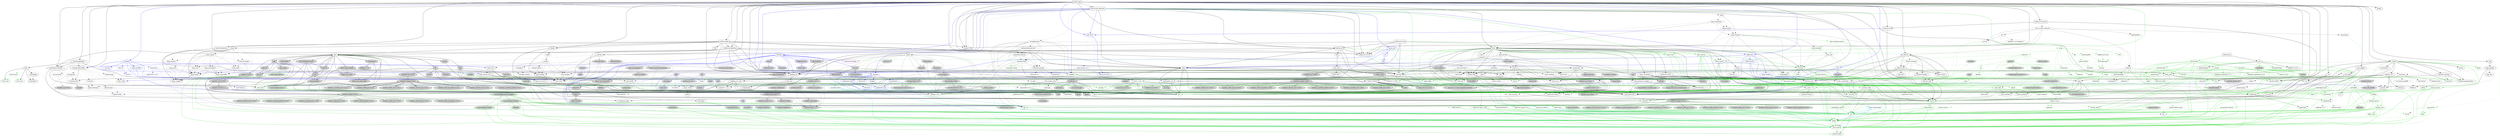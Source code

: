 digraph {
    0 [ label = "coldvox-app" shape = box]
    1 [ label = "coldvox-audio" shape = box]
    2 [ label = "coldvox-foundation" shape = box]
    3 [ label = "coldvox-telemetry" shape = box]
    4 [ label = "coldvox-text-injection" shape = box]
    5 [ label = "coldvox-stt" shape = box]
    6 [ label = "coldvox-stt-vosk" shape = box]
    7 [ label = "coldvox-vad" shape = box]
    8 [ label = "coldvox-vad-silero" shape = box]
    9 [ label = "coldvox-gui" shape = box]
    10 [ label = "anyhow" ]
    11 [ label = "async-trait" color = green3]
    12 [ label = "chrono" ]
    13 [ label = "clap" ]
    14 [ label = "cpal" ]
    15 [ label = "crossbeam-channel" ]
    16 [ label = "crossterm" ]
    17 [ label = "csv" ]
    18 [ label = "ctrlc" color = blue]
    19 [ label = "env_logger" ]
    20 [ label = "fastrand" color = darkgreen]
    21 [ label = "futures" ]
    22 [ label = "hound" ]
    23 [ label = "mockall" color = blue]
    24 [ label = "once_cell" color = darkgreen]
    25 [ label = "parking_lot" ]
    26 [ label = "proptest" color = blue]
    27 [ label = "rand 0.8.5" color = blue]
    28 [ label = "ratatui" ]
    29 [ label = "rubato" ]
    30 [ label = "serde" color = darkgreen]
    31 [ label = "serde_json" color = darkgreen]
    32 [ label = "tempfile" color = darkgreen]
    33 [ label = "thiserror 2.0.16" ]
    34 [ label = "tokio" ]
    35 [ label = "tokio-test" color = blue]
    36 [ label = "toml" ]
    37 [ label = "tracing" ]
    38 [ label = "tracing-appender" ]
    39 [ label = "tracing-subscriber" ]
    40 [ label = "zbus" ]
    41 [ label = "dasp" ]
    42 [ label = "rtrb" ]
    43 [ label = "arboard" color = blue]
    44 [ label = "atspi" style = dashed]
    45 [ label = "cc" color = green3]
    46 [ label = "enigo" style = dashed]
    47 [ label = "pkg-config" color = green3]
    48 [ label = "serial_test" color = blue]
    49 [ label = "wl-clipboard-rs" style = dashed]
    50 [ label = "dirs" ]
    51 [ label = "vosk" ]
    52 [ label = "voice_activity_detector" style = dashed]
    53 [ label = "cxx" ]
    54 [ label = "cxx-qt-build" color = green3]
    55 [ label = "proc-macro2" color = darkgreen]
    56 [ label = "quote" color = darkgreen]
    57 [ label = "syn" color = darkgreen]
    58 [ label = "android-tzdata" style = "dashed,filled", fillcolor = lightgrey]
    59 [ label = "iana-time-zone" style = "dashed,filled", fillcolor = lightgrey]
    60 [ label = "js-sys" style = filled, fillcolor = lightgrey]
    61 [ label = "num-traits" ]
    62 [ label = "wasm-bindgen" style = filled, fillcolor = lightgrey]
    63 [ label = "windows-link 0.1.3" color = darkgreen, style = filled, fillcolor = lightgrey]
    64 [ label = "clap_builder" ]
    65 [ label = "clap_derive" color = green3, style = dashed]
    66 [ label = "alsa" style = filled, fillcolor = lightgrey]
    67 [ label = "coreaudio-rs" style = filled, fillcolor = lightgrey]
    68 [ label = "dasp_sample" ]
    69 [ label = "jni" style = filled, fillcolor = lightgrey]
    70 [ label = "libc" color = darkgreen]
    71 [ label = "mach2" style = filled, fillcolor = lightgrey]
    72 [ label = "ndk" style = filled, fillcolor = lightgrey]
    73 [ label = "ndk-context" style = filled, fillcolor = lightgrey]
    74 [ label = "num-derive" color = green3, style = filled, fillcolor = lightgrey]
    75 [ label = "objc2-audio-toolbox" style = filled, fillcolor = lightgrey]
    76 [ label = "objc2-core-audio" style = filled, fillcolor = lightgrey]
    77 [ label = "objc2-core-audio-types" style = filled, fillcolor = lightgrey]
    78 [ label = "wasm-bindgen-futures" style = filled, fillcolor = lightgrey]
    79 [ label = "web-sys" style = filled, fillcolor = lightgrey]
    80 [ label = "windows 0.54.0" style = filled, fillcolor = lightgrey]
    81 [ label = "crossbeam-utils" ]
    82 [ label = "bitflags 2.9.4" color = darkgreen]
    83 [ label = "crossterm_winapi" style = "dashed,filled", fillcolor = lightgrey]
    84 [ label = "mio" ]
    85 [ label = "rustix 0.38.44" ]
    86 [ label = "signal-hook" style = "dashed,filled", fillcolor = lightgrey]
    87 [ label = "signal-hook-mio" style = "dashed,filled", fillcolor = lightgrey]
    88 [ label = "winapi" color = darkgreen, style = filled, fillcolor = lightgrey]
    89 [ label = "csv-core" ]
    90 [ label = "itoa" color = darkgreen]
    91 [ label = "ryu" color = darkgreen]
    92 [ label = "dispatch" color = blue, style = filled, fillcolor = lightgrey]
    93 [ label = "nix" style = filled, fillcolor = lightgrey]
    94 [ label = "windows-sys 0.61.0" color = darkgreen, style = filled, fillcolor = lightgrey]
    95 [ label = "anstream" style = dashed]
    96 [ label = "anstyle" ]
    97 [ label = "env_filter" ]
    98 [ label = "jiff" style = dashed]
    99 [ label = "log" color = darkgreen]
    100 [ label = "futures-channel" ]
    101 [ label = "futures-core" ]
    102 [ label = "futures-executor" style = dashed]
    103 [ label = "futures-io" ]
    104 [ label = "futures-sink" ]
    105 [ label = "futures-task" ]
    106 [ label = "futures-util" ]
    107 [ label = "cfg-if" color = darkgreen]
    108 [ label = "downcast" color = blue]
    109 [ label = "fragile" color = blue]
    110 [ label = "lazy_static" ]
    111 [ label = "mockall_derive" color = turquoise3]
    112 [ label = "predicates" color = blue]
    113 [ label = "predicates-tree" color = blue]
    114 [ label = "lock_api" ]
    115 [ label = "parking_lot_core" ]
    116 [ label = "bit-set" color = blue, style = dashed]
    117 [ label = "bit-vec" color = blue, style = dashed]
    118 [ label = "rand 0.9.2" ]
    119 [ label = "rand_chacha 0.9.0" ]
    120 [ label = "rand_xorshift" color = blue]
    121 [ label = "regex-syntax" style = dashed]
    122 [ label = "rusty-fork" color = blue, style = dashed]
    123 [ label = "unarray" color = blue]
    124 [ label = "rand_chacha 0.3.1" color = blue, style = dashed]
    125 [ label = "rand_core 0.6.4" color = blue]
    126 [ label = "cassowary" ]
    127 [ label = "compact_str" ]
    128 [ label = "instability" color = green3]
    129 [ label = "itertools" color = darkgreen]
    130 [ label = "lru" ]
    131 [ label = "paste" color = green3]
    132 [ label = "strum" ]
    133 [ label = "strum_macros" color = green3]
    134 [ label = "unicode-segmentation" color = darkgreen]
    135 [ label = "unicode-truncate" ]
    136 [ label = "unicode-width" color = darkgreen]
    137 [ label = "num-complex" style = dashed]
    138 [ label = "num-integer" ]
    139 [ label = "realfft" style = dashed]
    140 [ label = "serde_derive" color = green3]
    141 [ label = "memchr" color = darkgreen]
    142 [ label = "getrandom 0.3.3" color = darkgreen, style = dashed]
    143 [ label = "rustix 1.0.8" color = darkgreen]
    144 [ label = "thiserror-impl 2.0.16" color = green3]
    145 [ label = "backtrace" style = filled, fillcolor = lightgrey]
    146 [ label = "bytes" color = darkgreen]
    147 [ label = "io-uring" style = filled, fillcolor = lightgrey]
    148 [ label = "pin-project-lite" ]
    149 [ label = "signal-hook-registry" style = "dashed,filled", fillcolor = lightgrey]
    150 [ label = "slab" ]
    151 [ label = "socket2" style = "dashed,filled", fillcolor = lightgrey]
    152 [ label = "tokio-macros" color = green3, style = dashed]
    153 [ label = "windows-sys 0.59.0" color = darkgreen, style = filled, fillcolor = lightgrey]
    154 [ label = "async-stream" color = blue]
    155 [ label = "tokio-stream" color = blue]
    156 [ label = "serde_spanned" color = darkgreen]
    157 [ label = "toml_datetime" color = darkgreen]
    158 [ label = "toml_edit" color = darkgreen]
    159 [ label = "tracing-attributes" color = green3, style = dashed]
    160 [ label = "tracing-core" ]
    161 [ label = "thiserror 1.0.69" color = darkgreen]
    162 [ label = "time" ]
    163 [ label = "matchers" style = dashed]
    164 [ label = "nu-ansi-term" style = dashed]
    165 [ label = "regex-automata" style = dashed]
    166 [ label = "sharded-slab" style = dashed]
    167 [ label = "smallvec 1.15.1" ]
    168 [ label = "thread_local" style = dashed]
    169 [ label = "tracing-log" style = dashed]
    170 [ label = "async-broadcast" ]
    171 [ label = "async-executor" style = dashed]
    172 [ label = "async-io" style = dashed]
    173 [ label = "async-lock" style = dashed]
    174 [ label = "async-process" style = dashed]
    175 [ label = "async-recursion" color = green3, style = filled, fillcolor = lightgrey]
    176 [ label = "async-task" style = dashed]
    177 [ label = "blocking" style = dashed]
    178 [ label = "enumflags2" color = darkgreen]
    179 [ label = "event-listener" ]
    180 [ label = "futures-lite" ]
    181 [ label = "hex" ]
    182 [ label = "ordered-stream" ]
    183 [ label = "serde_repr" color = green3]
    184 [ label = "uds_windows" style = filled, fillcolor = lightgrey]
    185 [ label = "windows-sys 0.60.2" color = darkgreen, style = filled, fillcolor = lightgrey]
    186 [ label = "winnow" color = darkgreen]
    187 [ label = "zbus_macros" color = green3]
    188 [ label = "zbus_names" color = darkgreen]
    189 [ label = "zvariant" color = darkgreen]
    190 [ label = "dasp_envelope" style = dashed]
    191 [ label = "dasp_frame" ]
    192 [ label = "dasp_interpolate" style = dashed]
    193 [ label = "dasp_peak" style = dashed]
    194 [ label = "dasp_ring_buffer" style = dashed]
    195 [ label = "dasp_rms" style = dashed]
    196 [ label = "dasp_signal" style = dashed]
    197 [ label = "dasp_slice" style = dashed]
    198 [ label = "dasp_window" style = dashed]
    199 [ label = "clipboard-win" color = blue, style = filled, fillcolor = lightgrey]
    200 [ label = "image" color = blue, style = "dashed,filled", fillcolor = lightgrey]
    201 [ label = "objc2" style = filled, fillcolor = lightgrey]
    202 [ label = "objc2-app-kit" style = filled, fillcolor = lightgrey]
    203 [ label = "objc2-core-foundation" style = filled, fillcolor = lightgrey]
    204 [ label = "objc2-core-graphics" style = "dashed,filled", fillcolor = lightgrey]
    205 [ label = "objc2-foundation" style = filled, fillcolor = lightgrey]
    206 [ label = "percent-encoding" color = darkviolet]
    207 [ label = "x11rb" style = filled, fillcolor = lightgrey]
    208 [ label = "atspi-common" style = dashed]
    209 [ label = "atspi-connection" style = dashed]
    210 [ label = "atspi-proxies" style = dashed]
    211 [ label = "find-msvc-tools" color = green3]
    212 [ label = "jobserver" color = green3, style = dashed]
    213 [ label = "shlex" color = green3]
    214 [ label = "core-foundation 0.10.1" style = "dashed,filled", fillcolor = lightgrey]
    215 [ label = "core-graphics" style = "dashed,filled", fillcolor = lightgrey]
    216 [ label = "foreign-types-shared 0.3.1" style = "dashed,filled", fillcolor = lightgrey]
    217 [ label = "nom 8.0.0" style = "dashed,filled", fillcolor = lightgrey]
    218 [ label = "windows 0.61.3" style = "dashed,filled", fillcolor = lightgrey]
    219 [ label = "xkbcommon" style = "dashed,filled", fillcolor = lightgrey]
    220 [ label = "xkeysym" style = "dashed,filled", fillcolor = lightgrey]
    221 [ label = "scc" color = blue]
    222 [ label = "serial_test_derive" color = turquoise3]
    223 [ label = "os_pipe" style = dashed]
    224 [ label = "tree_magic_mini" style = dashed]
    225 [ label = "wayland-backend" style = dashed]
    226 [ label = "wayland-client" style = dashed]
    227 [ label = "wayland-protocols" style = dashed]
    228 [ label = "wayland-protocols-wlr" style = dashed]
    229 [ label = "dirs-sys" ]
    230 [ label = "vosk-sys" ]
    231 [ label = "ndarray" style = dashed]
    232 [ label = "ort" style = dashed]
    233 [ label = "ort-sys" style = dashed]
    234 [ label = "pin-project" style = dashed]
    235 [ label = "typed-builder" style = dashed]
    236 [ label = "cxx-build" color = green3, style = filled, fillcolor = lightgrey]
    237 [ label = "cxxbridge-flags" color = green3]
    238 [ label = "cxxbridge-macro" color = green3]
    239 [ label = "foldhash 0.2.0" ]
    240 [ label = "link-cplusplus" ]
    241 [ label = "codespan-reporting 0.11.1" color = green3]
    242 [ label = "cxx-gen" color = green3]
    243 [ label = "cxx-qt-gen" color = green3]
    244 [ label = "qt-build-utils" color = green3]
    245 [ label = "version_check" color = green3]
    246 [ label = "unicode-ident" color = darkgreen]
    247 [ label = "android_system_properties" style = "dashed,filled", fillcolor = lightgrey]
    248 [ label = "core-foundation-sys" color = darkgreen, style = "dashed,filled", fillcolor = lightgrey]
    249 [ label = "iana-time-zone-haiku" style = "dashed,filled", fillcolor = lightgrey]
    250 [ label = "windows-core 0.61.2" style = "dashed,filled", fillcolor = lightgrey]
    251 [ label = "autocfg" color = green3]
    252 [ label = "rustversion" color = green3]
    253 [ label = "wasm-bindgen-macro" color = green3, style = filled, fillcolor = lightgrey]
    254 [ label = "clap_lex" ]
    255 [ label = "strsim" color = darkgreen, style = dashed]
    256 [ label = "heck" color = green3]
    257 [ label = "alsa-sys" style = filled, fillcolor = lightgrey]
    258 [ label = "bitflags 1.3.2" style = filled, fillcolor = lightgrey]
    259 [ label = "cesu8" style = filled, fillcolor = lightgrey]
    260 [ label = "combine" style = filled, fillcolor = lightgrey]
    261 [ label = "jni-sys" style = filled, fillcolor = lightgrey]
    262 [ label = "walkdir" color = green3, style = filled, fillcolor = lightgrey]
    263 [ label = "windows-sys 0.45.0" style = filled, fillcolor = lightgrey]
    264 [ label = "ndk-sys" style = filled, fillcolor = lightgrey]
    265 [ label = "num_enum" style = filled, fillcolor = lightgrey]
    266 [ label = "dispatch2" style = "dashed,filled", fillcolor = lightgrey]
    267 [ label = "windows-core 0.54.0" style = filled, fillcolor = lightgrey]
    268 [ label = "windows-targets 0.52.6" color = darkgreen, style = filled, fillcolor = lightgrey]
    269 [ label = "wasi 0.11.1+wasi-snapshot-preview1" style = filled, fillcolor = lightgrey]
    270 [ label = "errno" color = darkgreen, style = filled, fillcolor = lightgrey]
    271 [ label = "linux-raw-sys 0.4.15" style = filled, fillcolor = lightgrey]
    272 [ label = "winapi-i686-pc-windows-gnu" color = darkgreen, style = filled, fillcolor = lightgrey]
    273 [ label = "winapi-x86_64-pc-windows-gnu" color = darkgreen, style = filled, fillcolor = lightgrey]
    274 [ label = "cfg_aliases" color = green3, style = filled, fillcolor = lightgrey]
    275 [ label = "memoffset" style = filled, fillcolor = lightgrey]
    276 [ label = "windows-link 0.2.0" color = darkgreen, style = filled, fillcolor = lightgrey]
    277 [ label = "anstyle-parse" style = dashed]
    278 [ label = "anstyle-query" style = dashed]
    279 [ label = "anstyle-wincon" style = "dashed,filled", fillcolor = lightgrey]
    280 [ label = "colorchoice" style = dashed]
    281 [ label = "is_terminal_polyfill" style = dashed]
    282 [ label = "utf8parse" style = dashed]
    283 [ label = "regex" style = dashed]
    284 [ label = "jiff-static" color = green3, style = "dashed,filled", fillcolor = lightgrey]
    285 [ label = "portable-atomic" style = "dashed,filled", fillcolor = lightgrey]
    286 [ label = "portable-atomic-util" style = "dashed,filled", fillcolor = lightgrey]
    287 [ label = "futures-macro" color = green3, style = dashed]
    288 [ label = "pin-utils" ]
    289 [ label = "predicates-core" color = blue]
    290 [ label = "termtree" color = blue]
    291 [ label = "scopeguard" ]
    292 [ label = "redox_syscall" color = darkgreen, style = filled, fillcolor = lightgrey]
    293 [ label = "rand_core 0.9.3" ]
    294 [ label = "ppv-lite86" ]
    295 [ label = "fnv" color = darkviolet]
    296 [ label = "quick-error 1.2.3" color = blue, style = dashed]
    297 [ label = "wait-timeout" color = blue, style = dashed]
    298 [ label = "getrandom 0.2.16" ]
    299 [ label = "castaway" ]
    300 [ label = "static_assertions" color = darkgreen]
    301 [ label = "darling" color = green3]
    302 [ label = "indoc" color = green3]
    303 [ label = "either" color = darkgreen]
    304 [ label = "hashbrown" color = darkgreen]
    305 [ label = "rustfft" style = dashed]
    306 [ label = "r-efi" color = darkgreen, style = "dashed,filled", fillcolor = lightgrey]
    307 [ label = "wasi 0.14.3+wasi-0.2.4" color = darkgreen, style = "dashed,filled", fillcolor = lightgrey]
    308 [ label = "linux-raw-sys 0.9.4" color = darkgreen, style = filled, fillcolor = lightgrey]
    309 [ label = "addr2line" style = filled, fillcolor = lightgrey]
    310 [ label = "miniz_oxide" color = darkgreen]
    311 [ label = "object" style = filled, fillcolor = lightgrey]
    312 [ label = "rustc-demangle" style = filled, fillcolor = lightgrey]
    313 [ label = "async-stream-impl" color = turquoise3]
    314 [ label = "indexmap" color = darkgreen]
    315 [ label = "toml_write" color = darkgreen, style = dashed]
    316 [ label = "valuable" style = "dashed,filled", fillcolor = lightgrey]
    317 [ label = "thiserror-impl 1.0.69" color = green3]
    318 [ label = "deranged" ]
    319 [ label = "num-conv" color = darkgreen]
    320 [ label = "powerfmt" ]
    321 [ label = "time-core" color = darkgreen]
    322 [ label = "time-macros" color = green3, style = dashed]
    323 [ label = "windows-sys 0.52.0" style = "dashed,filled", fillcolor = lightgrey]
    324 [ label = "aho-corasick" style = dashed]
    325 [ label = "event-listener-strategy" ]
    326 [ label = "concurrent-queue" ]
    327 [ label = "parking" style = dashed]
    328 [ label = "polling" style = dashed]
    329 [ label = "async-channel" style = dashed]
    330 [ label = "async-signal" style = "dashed,filled", fillcolor = lightgrey]
    331 [ label = "piper" style = dashed]
    332 [ label = "enumflags2_derive" color = green3]
    333 [ label = "windows-targets 0.53.3" color = darkgreen, style = filled, fillcolor = lightgrey]
    334 [ label = "proc-macro-crate" color = green3]
    335 [ label = "zvariant_utils" color = darkgreen]
    336 [ label = "endi" color = darkgreen]
    337 [ label = "zvariant_derive" color = green3]
    338 [ label = "error-code" color = blue, style = filled, fillcolor = lightgrey]
    339 [ label = "bytemuck" color = blue, style = "dashed,filled", fillcolor = lightgrey]
    340 [ label = "byteorder-lite" color = blue, style = "dashed,filled", fillcolor = lightgrey]
    341 [ label = "moxcms" color = blue, style = "dashed,filled", fillcolor = lightgrey]
    342 [ label = "png" color = blue, style = "dashed,filled", fillcolor = lightgrey]
    343 [ label = "tiff" color = blue, style = "dashed,filled", fillcolor = lightgrey]
    344 [ label = "objc2-encode" style = filled, fillcolor = lightgrey]
    345 [ label = "objc2-io-surface" style = "dashed,filled", fillcolor = lightgrey]
    346 [ label = "gethostname" style = filled, fillcolor = lightgrey]
    347 [ label = "x11rb-protocol" style = filled, fillcolor = lightgrey]
    348 [ label = "zbus-lockstep" color = darkgreen, style = dashed]
    349 [ label = "zbus-lockstep-macros" color = green3, style = dashed]
    350 [ label = "core-graphics-types" style = "dashed,filled", fillcolor = lightgrey]
    351 [ label = "foreign-types 0.5.0" style = "dashed,filled", fillcolor = lightgrey]
    352 [ label = "windows-collections" style = "dashed,filled", fillcolor = lightgrey]
    353 [ label = "windows-future" style = "dashed,filled", fillcolor = lightgrey]
    354 [ label = "windows-numerics" style = "dashed,filled", fillcolor = lightgrey]
    355 [ label = "memmap2" style = "dashed,filled", fillcolor = lightgrey]
    356 [ label = "sdd" color = blue]
    357 [ label = "nom 7.1.3" color = darkgreen]
    358 [ label = "petgraph" style = dashed]
    359 [ label = "downcast-rs" style = dashed]
    360 [ label = "wayland-sys" style = dashed]
    361 [ label = "wayland-scanner" color = green3, style = dashed]
    362 [ label = "option-ext" ]
    363 [ label = "redox_users" style = filled, fillcolor = lightgrey]
    364 [ label = "windows-sys 0.48.0" style = filled, fillcolor = lightgrey]
    365 [ label = "matrixmultiply" style = dashed]
    366 [ label = "rawpointer" style = dashed]
    367 [ label = "smallvec 2.0.0-alpha.10" style = dashed]
    368 [ label = "flate2" color = darkviolet, style = dashed]
    369 [ label = "sha2" color = green3, style = dashed]
    370 [ label = "tar" color = green3, style = dashed]
    371 [ label = "ureq" color = green3, style = dashed]
    372 [ label = "pin-project-internal" color = green3, style = dashed]
    373 [ label = "typed-builder-macro" color = green3, style = dashed]
    374 [ label = "codespan-reporting 0.12.0" color = green3]
    375 [ label = "scratch" color = green3, style = filled, fillcolor = lightgrey]
    376 [ label = "termcolor" color = green3]
    377 [ label = "clang-format" color = green3]
    378 [ label = "convert_case" color = green3]
    379 [ label = "versions" color = green3]
    380 [ label = "windows-implement" color = green3, style = "dashed,filled", fillcolor = lightgrey]
    381 [ label = "windows-interface" color = green3, style = "dashed,filled", fillcolor = lightgrey]
    382 [ label = "windows-result 0.3.4" style = "dashed,filled", fillcolor = lightgrey]
    383 [ label = "windows-strings" style = "dashed,filled", fillcolor = lightgrey]
    384 [ label = "wasm-bindgen-macro-support" color = green3, style = filled, fillcolor = lightgrey]
    385 [ label = "same-file" color = green3, style = filled, fillcolor = lightgrey]
    386 [ label = "winapi-util" color = green3, style = filled, fillcolor = lightgrey]
    387 [ label = "windows-targets 0.42.2" style = filled, fillcolor = lightgrey]
    388 [ label = "num_enum_derive" color = green3, style = filled, fillcolor = lightgrey]
    389 [ label = "windows-result 0.1.2" style = filled, fillcolor = lightgrey]
    390 [ label = "windows_aarch64_gnullvm 0.52.6" color = darkgreen, style = filled, fillcolor = lightgrey]
    391 [ label = "windows_aarch64_msvc 0.52.6" color = darkgreen, style = filled, fillcolor = lightgrey]
    392 [ label = "windows_i686_gnu 0.52.6" color = darkgreen, style = filled, fillcolor = lightgrey]
    393 [ label = "windows_i686_gnullvm 0.52.6" color = darkgreen, style = filled, fillcolor = lightgrey]
    394 [ label = "windows_i686_msvc 0.52.6" color = darkgreen, style = filled, fillcolor = lightgrey]
    395 [ label = "windows_x86_64_gnu 0.52.6" color = darkgreen, style = filled, fillcolor = lightgrey]
    396 [ label = "windows_x86_64_gnullvm 0.52.6" color = darkgreen, style = filled, fillcolor = lightgrey]
    397 [ label = "windows_x86_64_msvc 0.52.6" color = darkgreen, style = filled, fillcolor = lightgrey]
    398 [ label = "once_cell_polyfill" style = "dashed,filled", fillcolor = lightgrey]
    399 [ label = "zerocopy" ]
    400 [ label = "darling_core" color = green3]
    401 [ label = "darling_macro" color = green3]
    402 [ label = "allocator-api2" color = darkgreen, style = dashed]
    403 [ label = "equivalent" color = darkgreen]
    404 [ label = "foldhash 0.1.5" color = darkgreen, style = dashed]
    405 [ label = "primal-check" style = dashed]
    406 [ label = "strength_reduce" style = dashed]
    407 [ label = "transpose" style = dashed]
    408 [ label = "wit-bindgen" color = darkgreen, style = "dashed,filled", fillcolor = lightgrey]
    409 [ label = "gimli" style = filled, fillcolor = lightgrey]
    410 [ label = "adler2" color = darkgreen]
    411 [ label = "simd-adler32" color = darkgreen, style = dashed]
    412 [ label = "hermit-abi" style = "dashed,filled", fillcolor = lightgrey]
    413 [ label = "atomic-waker" style = dashed]
    414 [ label = "windows_aarch64_gnullvm 0.53.0" color = darkgreen, style = filled, fillcolor = lightgrey]
    415 [ label = "windows_aarch64_msvc 0.53.0" color = darkgreen, style = filled, fillcolor = lightgrey]
    416 [ label = "windows_i686_gnu 0.53.0" color = darkgreen, style = filled, fillcolor = lightgrey]
    417 [ label = "windows_i686_gnullvm 0.53.0" color = darkgreen, style = filled, fillcolor = lightgrey]
    418 [ label = "windows_i686_msvc 0.53.0" color = darkgreen, style = filled, fillcolor = lightgrey]
    419 [ label = "windows_x86_64_gnu 0.53.0" color = darkgreen, style = filled, fillcolor = lightgrey]
    420 [ label = "windows_x86_64_gnullvm 0.53.0" color = darkgreen, style = filled, fillcolor = lightgrey]
    421 [ label = "windows_x86_64_msvc 0.53.0" color = darkgreen, style = filled, fillcolor = lightgrey]
    422 [ label = "pxfm" color = blue, style = "dashed,filled", fillcolor = lightgrey]
    423 [ label = "crc32fast" color = darkviolet, style = dashed]
    424 [ label = "fdeflate" color = blue, style = "dashed,filled", fillcolor = lightgrey]
    425 [ label = "fax" color = blue, style = "dashed,filled", fillcolor = lightgrey]
    426 [ label = "half" color = blue, style = "dashed,filled", fillcolor = lightgrey]
    427 [ label = "quick-error 2.0.1" color = blue, style = "dashed,filled", fillcolor = lightgrey]
    428 [ label = "weezl" color = blue, style = "dashed,filled", fillcolor = lightgrey]
    429 [ label = "zune-jpeg" color = blue, style = "dashed,filled", fillcolor = lightgrey]
    430 [ label = "zbus_xml" color = darkgreen, style = dashed]
    431 [ label = "foreign-types-macros" color = green3, style = "dashed,filled", fillcolor = lightgrey]
    432 [ label = "windows-threading" style = "dashed,filled", fillcolor = lightgrey]
    433 [ label = "minimal-lexical" color = darkgreen]
    434 [ label = "fixedbitset" style = dashed]
    435 [ label = "quick-xml 0.37.5" color = green3, style = dashed]
    436 [ label = "libredox" color = darkgreen, style = filled, fillcolor = lightgrey]
    437 [ label = "windows-targets 0.48.5" style = filled, fillcolor = lightgrey]
    438 [ label = "cpufeatures" color = green3, style = "dashed,filled", fillcolor = lightgrey]
    439 [ label = "digest" color = green3, style = dashed]
    440 [ label = "filetime" color = green3, style = dashed]
    441 [ label = "xattr" color = green3, style = "dashed,filled", fillcolor = lightgrey]
    442 [ label = "base64" color = green3, style = dashed]
    443 [ label = "der" color = green3, style = dashed]
    444 [ label = "native-tls" color = green3, style = dashed]
    445 [ label = "rustls-pemfile" color = green3, style = dashed]
    446 [ label = "rustls-pki-types" color = green3, style = dashed]
    447 [ label = "socks" color = green3, style = dashed]
    448 [ label = "ureq-proto" color = green3, style = dashed]
    449 [ label = "utf-8" color = green3, style = dashed]
    450 [ label = "webpki-root-certs" color = green3, style = dashed]
    451 [ label = "wasm-bindgen-backend" color = green3, style = filled, fillcolor = lightgrey]
    452 [ label = "wasm-bindgen-shared" color = green3, style = filled, fillcolor = lightgrey]
    453 [ label = "windows_aarch64_gnullvm 0.42.2" style = filled, fillcolor = lightgrey]
    454 [ label = "windows_aarch64_msvc 0.42.2" style = filled, fillcolor = lightgrey]
    455 [ label = "windows_i686_gnu 0.42.2" style = filled, fillcolor = lightgrey]
    456 [ label = "windows_i686_msvc 0.42.2" style = filled, fillcolor = lightgrey]
    457 [ label = "windows_x86_64_gnu 0.42.2" style = filled, fillcolor = lightgrey]
    458 [ label = "windows_x86_64_gnullvm 0.42.2" style = filled, fillcolor = lightgrey]
    459 [ label = "windows_x86_64_msvc 0.42.2" style = filled, fillcolor = lightgrey]
    460 [ label = "zerocopy-derive" color = green3, style = filled, fillcolor = lightgrey]
    461 [ label = "ident_case" color = green3]
    462 [ label = "fax_derive" color = turquoise3, style = "dashed,filled", fillcolor = lightgrey]
    463 [ label = "crunchy" color = blue, style = "dashed,filled", fillcolor = lightgrey]
    464 [ label = "zune-core" color = blue, style = "dashed,filled", fillcolor = lightgrey]
    465 [ label = "quick-xml 0.36.2" color = darkgreen, style = dashed]
    466 [ label = "windows_aarch64_gnullvm 0.48.5" style = filled, fillcolor = lightgrey]
    467 [ label = "windows_aarch64_msvc 0.48.5" style = filled, fillcolor = lightgrey]
    468 [ label = "windows_i686_gnu 0.48.5" style = filled, fillcolor = lightgrey]
    469 [ label = "windows_i686_msvc 0.48.5" style = filled, fillcolor = lightgrey]
    470 [ label = "windows_x86_64_gnu 0.48.5" style = filled, fillcolor = lightgrey]
    471 [ label = "windows_x86_64_gnullvm 0.48.5" style = filled, fillcolor = lightgrey]
    472 [ label = "windows_x86_64_msvc 0.48.5" style = filled, fillcolor = lightgrey]
    473 [ label = "block-buffer" color = green3, style = dashed]
    474 [ label = "crypto-common" color = green3, style = dashed]
    475 [ label = "pem-rfc7468" color = green3, style = dashed]
    476 [ label = "zeroize" color = green3, style = dashed]
    477 [ label = "openssl" color = green3, style = "dashed,filled", fillcolor = lightgrey]
    478 [ label = "openssl-probe" color = green3, style = "dashed,filled", fillcolor = lightgrey]
    479 [ label = "openssl-sys" color = green3, style = "dashed,filled", fillcolor = lightgrey]
    480 [ label = "schannel" color = green3, style = "dashed,filled", fillcolor = lightgrey]
    481 [ label = "security-framework" color = green3, style = "dashed,filled", fillcolor = lightgrey]
    482 [ label = "security-framework-sys" color = green3, style = "dashed,filled", fillcolor = lightgrey]
    483 [ label = "byteorder" color = green3, style = dashed]
    484 [ label = "http" color = green3, style = dashed]
    485 [ label = "httparse" color = green3, style = dashed]
    486 [ label = "bumpalo" color = green3, style = filled, fillcolor = lightgrey]
    487 [ label = "generic-array" color = green3, style = dashed]
    488 [ label = "typenum" color = green3, style = dashed]
    489 [ label = "base64ct" color = green3, style = dashed]
    490 [ label = "foreign-types 0.3.2" color = green3, style = "dashed,filled", fillcolor = lightgrey]
    491 [ label = "openssl-macros" color = green3, style = "dashed,filled", fillcolor = lightgrey]
    492 [ label = "vcpkg" color = green3, style = "dashed,filled", fillcolor = lightgrey]
    493 [ label = "core-foundation 0.9.4" color = green3, style = "dashed,filled", fillcolor = lightgrey]
    494 [ label = "foreign-types-shared 0.1.1" color = green3, style = "dashed,filled", fillcolor = lightgrey]
    0 -> 10 [ ]
    0 -> 11 [ color = green3]
    0 -> 12 [ ]
    0 -> 13 [ ]
    0 -> 1 [ ]
    0 -> 2 [ ]
    0 -> 5 [ ]
    0 -> 3 [ ]
    0 -> 4 [ arrowType = empty, fillcolor = lightgrey, style = dotted]
    0 -> 4 [ arrowType = empty, fillcolor = lightgrey, style = dotted]
    0 -> 4 [ arrowType = empty, fillcolor = lightgrey, style = dotted]
    0 -> 7 [ ]
    0 -> 8 [ ]
    0 -> 14 [ ]
    0 -> 15 [ ]
    0 -> 16 [ ]
    0 -> 17 [ ]
    0 -> 18 [ color = blue]
    0 -> 19 [ ]
    0 -> 20 [ ]
    0 -> 21 [ ]
    0 -> 22 [ ]
    0 -> 23 [ color = blue]
    0 -> 24 [ ]
    0 -> 25 [ ]
    0 -> 26 [ color = blue]
    0 -> 27 [ color = blue]
    0 -> 28 [ ]
    0 -> 29 [ ]
    0 -> 30 [ ]
    0 -> 31 [ ]
    0 -> 32 [ color = blue]
    0 -> 33 [ ]
    0 -> 34 [ ]
    0 -> 35 [ color = blue]
    0 -> 36 [ ]
    0 -> 37 [ ]
    0 -> 38 [ ]
    0 -> 39 [ ]
    0 -> 40 [ ]
    1 -> 10 [ ]
    1 -> 2 [ ]
    1 -> 3 [ ]
    1 -> 14 [ ]
    1 -> 41 [ ]
    1 -> 25 [ ]
    1 -> 42 [ ]
    1 -> 29 [ ]
    1 -> 33 [ ]
    1 -> 34 [ ]
    1 -> 37 [ ]
    2 -> 14 [ ]
    2 -> 15 [ ]
    2 -> 25 [ ]
    2 -> 30 [ ]
    2 -> 33 [ ]
    2 -> 34 [ ]
    2 -> 37 [ ]
    3 -> 25 [ ]
    4 -> 10 [ ]
    4 -> 43 [ color = blue]
    4 -> 11 [ color = green3]
    4 -> 44 [ style = dotted]
    4 -> 45 [ color = green3]
    4 -> 12 [ ]
    4 -> 5 [ ]
    4 -> 46 [ style = dotted]
    4 -> 23 [ color = blue]
    4 -> 25 [ ]
    4 -> 47 [ color = green3]
    4 -> 27 [ color = blue]
    4 -> 30 [ ]
    4 -> 31 [ ]
    4 -> 48 [ color = blue]
    4 -> 32 [ color = blue]
    4 -> 33 [ ]
    4 -> 34 [ ]
    4 -> 35 [ color = blue]
    4 -> 36 [ ]
    4 -> 37 [ ]
    4 -> 39 [ color = blue]
    4 -> 49 [ style = dotted]
    5 -> 11 [ color = green3]
    5 -> 50 [ ]
    5 -> 25 [ ]
    5 -> 30 [ ]
    5 -> 33 [ ]
    5 -> 34 [ ]
    5 -> 37 [ ]
    6 -> 10 [ ]
    6 -> 11 [ color = green3]
    6 -> 5 [ ]
    6 -> 33 [ ]
    6 -> 34 [ ]
    6 -> 37 [ ]
    6 -> 51 [ ]
    7 -> 27 [ color = blue]
    7 -> 30 [ ]
    8 -> 7 [ ]
    8 -> 30 [ ]
    8 -> 52 [ style = dotted]
    9 -> 53 [ ]
    9 -> 54 [ color = green3]
    11 -> 55 [ color = green3]
    11 -> 56 [ color = green3]
    11 -> 57 [ color = green3]
    12 -> 58 [ arrowType = empty, fillcolor = lightgrey, style = dotted]
    12 -> 59 [ arrowType = empty, fillcolor = lightgrey, style = dotted]
    12 -> 60 [ arrowType = empty, fillcolor = lightgrey, style = dotted]
    12 -> 61 [ ]
    12 -> 30 [ style = dotted]
    12 -> 62 [ arrowType = empty, fillcolor = lightgrey, style = dotted]
    12 -> 63 [ arrowType = empty, fillcolor = lightgrey, style = dotted]
    13 -> 64 [ ]
    13 -> 65 [ color = green3, style = dotted]
    14 -> 66 [ arrowType = empty, fillcolor = lightgrey]
    14 -> 67 [ arrowType = empty, fillcolor = lightgrey]
    14 -> 68 [ ]
    14 -> 69 [ arrowType = empty, fillcolor = lightgrey]
    14 -> 60 [ arrowType = empty, fillcolor = lightgrey]
    14 -> 60 [ arrowType = empty, fillcolor = lightgrey]
    14 -> 70 [ arrowType = empty, fillcolor = lightgrey]
    14 -> 71 [ arrowType = empty, fillcolor = lightgrey]
    14 -> 72 [ arrowType = empty, fillcolor = lightgrey]
    14 -> 73 [ arrowType = empty, fillcolor = lightgrey]
    14 -> 74 [ color = green3, arrowType = empty, fillcolor = lightgrey]
    14 -> 61 [ arrowType = empty, fillcolor = lightgrey]
    14 -> 75 [ arrowType = empty, fillcolor = lightgrey]
    14 -> 76 [ arrowType = empty, fillcolor = lightgrey]
    14 -> 77 [ arrowType = empty, fillcolor = lightgrey]
    14 -> 62 [ arrowType = empty, fillcolor = lightgrey]
    14 -> 78 [ arrowType = empty, fillcolor = lightgrey]
    14 -> 79 [ arrowType = empty, fillcolor = lightgrey]
    14 -> 79 [ arrowType = empty, fillcolor = lightgrey]
    14 -> 80 [ arrowType = empty, fillcolor = lightgrey]
    15 -> 81 [ ]
    16 -> 82 [ ]
    16 -> 83 [ arrowType = empty, fillcolor = lightgrey, style = dotted]
    16 -> 84 [ arrowType = empty, fillcolor = lightgrey, style = dotted]
    16 -> 25 [ ]
    16 -> 85 [ arrowType = empty, fillcolor = lightgrey]
    16 -> 86 [ arrowType = empty, fillcolor = lightgrey, style = dotted]
    16 -> 87 [ arrowType = empty, fillcolor = lightgrey, style = dotted]
    16 -> 88 [ arrowType = empty, fillcolor = lightgrey, style = dotted]
    17 -> 89 [ ]
    17 -> 90 [ ]
    17 -> 91 [ ]
    17 -> 30 [ ]
    18 -> 92 [ color = blue, arrowType = empty, fillcolor = lightgrey]
    18 -> 93 [ color = blue, arrowType = empty, fillcolor = lightgrey]
    18 -> 94 [ color = blue, arrowType = empty, fillcolor = lightgrey]
    19 -> 95 [ style = dotted]
    19 -> 96 [ style = dotted]
    19 -> 97 [ ]
    19 -> 98 [ style = dotted]
    19 -> 99 [ ]
    21 -> 100 [ ]
    21 -> 101 [ ]
    21 -> 102 [ style = dotted]
    21 -> 103 [ ]
    21 -> 104 [ ]
    21 -> 105 [ ]
    21 -> 106 [ ]
    23 -> 107 [ color = blue]
    23 -> 108 [ color = blue]
    23 -> 109 [ color = blue]
    23 -> 110 [ color = blue]
    23 -> 111 [ color = turquoise3]
    23 -> 112 [ color = blue]
    23 -> 113 [ color = blue]
    25 -> 114 [ ]
    25 -> 115 [ ]
    26 -> 116 [ color = blue, style = dotted]
    26 -> 117 [ color = blue, style = dotted]
    26 -> 82 [ color = blue]
    26 -> 110 [ color = blue, style = dotted]
    26 -> 61 [ color = blue]
    26 -> 118 [ color = blue]
    26 -> 119 [ color = blue]
    26 -> 120 [ color = blue]
    26 -> 121 [ color = blue, style = dotted]
    26 -> 122 [ color = blue, style = dotted]
    26 -> 32 [ color = blue, style = dotted]
    26 -> 123 [ color = blue]
    27 -> 70 [ color = blue, arrowType = empty, fillcolor = lightgrey, style = dotted]
    27 -> 124 [ color = blue, style = dotted]
    27 -> 125 [ color = blue]
    28 -> 82 [ ]
    28 -> 126 [ ]
    28 -> 127 [ ]
    28 -> 16 [ style = dotted]
    28 -> 128 [ color = green3]
    28 -> 129 [ ]
    28 -> 130 [ ]
    28 -> 131 [ color = green3]
    28 -> 132 [ ]
    28 -> 133 [ color = green3]
    28 -> 134 [ ]
    28 -> 135 [ ]
    28 -> 136 [ ]
    29 -> 137 [ style = dotted]
    29 -> 138 [ ]
    29 -> 61 [ ]
    29 -> 139 [ style = dotted]
    30 -> 140 [ color = green3, style = dotted]
    30 -> 140 [ color = green3, arrowType = empty, fillcolor = lightgrey]
    31 -> 90 [ color = darkgreen]
    31 -> 141 [ color = darkgreen]
    31 -> 91 [ color = darkgreen]
    31 -> 30 [ color = darkgreen]
    32 -> 20 [ color = darkgreen]
    32 -> 142 [ color = darkgreen, arrowType = empty, fillcolor = lightgrey, style = dotted]
    32 -> 24 [ color = darkgreen]
    32 -> 143 [ color = darkgreen, arrowType = empty, fillcolor = lightgrey]
    32 -> 94 [ color = darkgreen, arrowType = empty, fillcolor = lightgrey]
    33 -> 144 [ color = green3]
    34 -> 145 [ arrowType = empty, fillcolor = lightgrey]
    34 -> 146 [ style = dotted]
    34 -> 147 [ arrowType = empty, fillcolor = lightgrey]
    34 -> 70 [ arrowType = empty, fillcolor = lightgrey]
    34 -> 70 [ arrowType = empty, fillcolor = lightgrey, style = dotted]
    34 -> 84 [ style = dotted]
    34 -> 84 [ arrowType = empty, fillcolor = lightgrey]
    34 -> 25 [ style = dotted]
    34 -> 148 [ ]
    34 -> 149 [ arrowType = empty, fillcolor = lightgrey, style = dotted]
    34 -> 150 [ arrowType = empty, fillcolor = lightgrey]
    34 -> 151 [ arrowType = empty, fillcolor = lightgrey, style = dotted]
    34 -> 152 [ color = green3, style = dotted]
    34 -> 153 [ arrowType = empty, fillcolor = lightgrey, style = dotted]
    35 -> 154 [ color = blue]
    35 -> 146 [ color = blue]
    35 -> 101 [ color = blue]
    35 -> 34 [ color = blue]
    35 -> 155 [ color = blue]
    36 -> 30 [ ]
    36 -> 156 [ ]
    36 -> 157 [ ]
    36 -> 158 [ style = dotted]
    37 -> 148 [ ]
    37 -> 159 [ color = green3, style = dotted]
    37 -> 160 [ ]
    38 -> 15 [ ]
    38 -> 161 [ ]
    38 -> 162 [ ]
    38 -> 39 [ ]
    39 -> 163 [ style = dotted]
    39 -> 164 [ style = dotted]
    39 -> 24 [ style = dotted]
    39 -> 165 [ style = dotted]
    39 -> 166 [ style = dotted]
    39 -> 167 [ style = dotted]
    39 -> 168 [ style = dotted]
    39 -> 37 [ style = dotted]
    39 -> 160 [ ]
    39 -> 169 [ style = dotted]
    40 -> 170 [ ]
    40 -> 171 [ style = dotted]
    40 -> 172 [ style = dotted]
    40 -> 173 [ style = dotted]
    40 -> 174 [ style = dotted]
    40 -> 175 [ color = green3, arrowType = empty, fillcolor = lightgrey]
    40 -> 176 [ style = dotted]
    40 -> 11 [ color = green3]
    40 -> 177 [ style = dotted]
    40 -> 178 [ ]
    40 -> 179 [ ]
    40 -> 101 [ ]
    40 -> 180 [ ]
    40 -> 181 [ ]
    40 -> 93 [ arrowType = empty, fillcolor = lightgrey]
    40 -> 182 [ ]
    40 -> 118 [ style = dotted]
    40 -> 30 [ ]
    40 -> 183 [ color = green3]
    40 -> 37 [ ]
    40 -> 184 [ arrowType = empty, fillcolor = lightgrey]
    40 -> 185 [ arrowType = empty, fillcolor = lightgrey]
    40 -> 186 [ ]
    40 -> 187 [ color = green3]
    40 -> 188 [ ]
    40 -> 189 [ ]
    41 -> 190 [ style = dotted]
    41 -> 191 [ ]
    41 -> 192 [ style = dotted]
    41 -> 193 [ style = dotted]
    41 -> 194 [ style = dotted]
    41 -> 195 [ style = dotted]
    41 -> 68 [ ]
    41 -> 196 [ style = dotted]
    41 -> 197 [ style = dotted]
    41 -> 198 [ style = dotted]
    43 -> 199 [ color = blue, arrowType = empty, fillcolor = lightgrey]
    43 -> 200 [ color = blue, arrowType = empty, fillcolor = lightgrey, style = dotted]
    43 -> 200 [ color = blue, arrowType = empty, fillcolor = lightgrey, style = dotted]
    43 -> 200 [ color = blue, arrowType = empty, fillcolor = lightgrey, style = dotted]
    43 -> 99 [ color = blue, arrowType = empty, fillcolor = lightgrey]
    43 -> 99 [ color = blue, arrowType = empty, fillcolor = lightgrey]
    43 -> 201 [ color = blue, arrowType = empty, fillcolor = lightgrey]
    43 -> 202 [ color = blue, arrowType = empty, fillcolor = lightgrey]
    43 -> 203 [ color = blue, arrowType = empty, fillcolor = lightgrey, style = dotted]
    43 -> 204 [ color = blue, arrowType = empty, fillcolor = lightgrey, style = dotted]
    43 -> 205 [ color = blue, arrowType = empty, fillcolor = lightgrey]
    43 -> 25 [ color = blue, arrowType = empty, fillcolor = lightgrey]
    43 -> 206 [ color = blue, arrowType = empty, fillcolor = lightgrey]
    43 -> 185 [ color = blue, arrowType = empty, fillcolor = lightgrey]
    43 -> 207 [ color = blue, arrowType = empty, fillcolor = lightgrey]
    44 -> 208 [ style = dashed]
    44 -> 209 [ style = dotted]
    44 -> 210 [ style = dotted]
    45 -> 211 [ color = green3]
    45 -> 212 [ color = green3, style = dotted]
    45 -> 70 [ color = green3, arrowType = empty, fillcolor = lightgrey, style = dotted]
    45 -> 213 [ color = green3]
    46 -> 214 [ arrowType = empty, fillcolor = lightgrey, style = dashed]
    46 -> 215 [ arrowType = empty, fillcolor = lightgrey, style = dashed]
    46 -> 216 [ arrowType = empty, fillcolor = lightgrey, style = dashed]
    46 -> 70 [ arrowType = empty, fillcolor = lightgrey, style = dashed]
    46 -> 99 [ style = dashed]
    46 -> 217 [ arrowType = empty, fillcolor = lightgrey, style = dotted]
    46 -> 201 [ arrowType = empty, fillcolor = lightgrey, style = dashed]
    46 -> 202 [ arrowType = empty, fillcolor = lightgrey, style = dashed]
    46 -> 205 [ arrowType = empty, fillcolor = lightgrey, style = dashed]
    46 -> 218 [ arrowType = empty, fillcolor = lightgrey, style = dashed]
    46 -> 207 [ arrowType = empty, fillcolor = lightgrey, style = dotted]
    46 -> 219 [ arrowType = empty, fillcolor = lightgrey, style = dashed]
    46 -> 220 [ arrowType = empty, fillcolor = lightgrey, style = dashed]
    48 -> 21 [ color = blue, style = dotted]
    48 -> 99 [ color = blue, style = dotted]
    48 -> 24 [ color = blue]
    48 -> 25 [ color = blue]
    48 -> 221 [ color = blue]
    48 -> 222 [ color = turquoise3]
    49 -> 70 [ style = dashed]
    49 -> 99 [ style = dashed]
    49 -> 223 [ style = dashed]
    49 -> 85 [ style = dashed]
    49 -> 32 [ style = dashed]
    49 -> 33 [ style = dashed]
    49 -> 224 [ style = dashed]
    49 -> 225 [ style = dashed]
    49 -> 226 [ style = dashed]
    49 -> 227 [ style = dashed]
    49 -> 228 [ style = dashed]
    50 -> 229 [ ]
    51 -> 30 [ ]
    51 -> 31 [ ]
    51 -> 161 [ ]
    51 -> 230 [ ]
    52 -> 21 [ style = dashed]
    52 -> 231 [ style = dashed]
    52 -> 232 [ style = dashed]
    52 -> 233 [ style = dashed]
    52 -> 234 [ style = dashed]
    52 -> 33 [ style = dashed]
    52 -> 235 [ style = dashed]
    53 -> 45 [ color = green3]
    53 -> 236 [ color = green3, arrowType = empty, fillcolor = lightgrey]
    53 -> 237 [ color = green3]
    53 -> 238 [ color = green3]
    53 -> 239 [ ]
    53 -> 240 [ ]
    54 -> 45 [ color = green3]
    54 -> 241 [ color = green3]
    54 -> 242 [ color = green3]
    54 -> 243 [ color = green3]
    54 -> 55 [ color = green3]
    54 -> 244 [ color = green3]
    54 -> 56 [ color = green3]
    54 -> 30 [ color = green3]
    54 -> 31 [ color = green3]
    54 -> 245 [ color = green3]
    55 -> 246 [ color = darkgreen]
    56 -> 55 [ color = darkgreen]
    57 -> 55 [ color = darkgreen]
    57 -> 56 [ color = darkgreen, style = dotted]
    57 -> 246 [ color = darkgreen]
    59 -> 247 [ arrowType = empty, fillcolor = lightgrey, style = dashed]
    59 -> 248 [ arrowType = empty, fillcolor = lightgrey, style = dashed]
    59 -> 249 [ arrowType = empty, fillcolor = lightgrey, style = dashed]
    59 -> 60 [ arrowType = empty, fillcolor = lightgrey, style = dashed]
    59 -> 99 [ arrowType = empty, fillcolor = lightgrey, style = dashed]
    59 -> 62 [ arrowType = empty, fillcolor = lightgrey, style = dashed]
    59 -> 250 [ arrowType = empty, fillcolor = lightgrey, style = dashed]
    60 -> 24 [ arrowType = empty, fillcolor = lightgrey]
    60 -> 62 [ arrowType = empty, fillcolor = lightgrey]
    61 -> 251 [ color = green3]
    62 -> 107 [ arrowType = empty, fillcolor = lightgrey]
    62 -> 24 [ arrowType = empty, fillcolor = lightgrey]
    62 -> 252 [ color = green3, arrowType = empty, fillcolor = lightgrey, style = dotted]
    62 -> 253 [ color = green3, arrowType = empty, fillcolor = lightgrey]
    64 -> 95 [ style = dotted]
    64 -> 96 [ ]
    64 -> 254 [ ]
    64 -> 255 [ style = dotted]
    65 -> 256 [ color = green3, style = dashed]
    65 -> 55 [ color = green3, style = dashed]
    65 -> 56 [ color = green3, style = dashed]
    65 -> 57 [ color = green3, style = dashed]
    66 -> 257 [ arrowType = empty, fillcolor = lightgrey]
    66 -> 82 [ arrowType = empty, fillcolor = lightgrey]
    66 -> 107 [ arrowType = empty, fillcolor = lightgrey]
    66 -> 70 [ arrowType = empty, fillcolor = lightgrey]
    67 -> 258 [ arrowType = empty, fillcolor = lightgrey]
    67 -> 70 [ arrowType = empty, fillcolor = lightgrey]
    67 -> 75 [ arrowType = empty, fillcolor = lightgrey, style = dotted]
    67 -> 76 [ arrowType = empty, fillcolor = lightgrey, style = dotted]
    67 -> 77 [ arrowType = empty, fillcolor = lightgrey, style = dotted]
    67 -> 203 [ arrowType = empty, fillcolor = lightgrey, style = dotted]
    69 -> 259 [ arrowType = empty, fillcolor = lightgrey]
    69 -> 107 [ arrowType = empty, fillcolor = lightgrey]
    69 -> 260 [ arrowType = empty, fillcolor = lightgrey]
    69 -> 261 [ arrowType = empty, fillcolor = lightgrey]
    69 -> 99 [ arrowType = empty, fillcolor = lightgrey]
    69 -> 161 [ arrowType = empty, fillcolor = lightgrey]
    69 -> 262 [ color = green3, arrowType = empty, fillcolor = lightgrey]
    69 -> 263 [ arrowType = empty, fillcolor = lightgrey]
    71 -> 70 [ arrowType = empty, fillcolor = lightgrey]
    72 -> 82 [ arrowType = empty, fillcolor = lightgrey]
    72 -> 261 [ arrowType = empty, fillcolor = lightgrey]
    72 -> 99 [ arrowType = empty, fillcolor = lightgrey]
    72 -> 264 [ arrowType = empty, fillcolor = lightgrey]
    72 -> 265 [ arrowType = empty, fillcolor = lightgrey]
    72 -> 161 [ arrowType = empty, fillcolor = lightgrey]
    74 -> 55 [ color = green3, arrowType = empty, fillcolor = lightgrey]
    74 -> 56 [ color = green3, arrowType = empty, fillcolor = lightgrey]
    74 -> 57 [ color = green3, arrowType = empty, fillcolor = lightgrey]
    75 -> 82 [ arrowType = empty, fillcolor = lightgrey, style = dotted]
    75 -> 70 [ arrowType = empty, fillcolor = lightgrey, style = dotted]
    75 -> 201 [ arrowType = empty, fillcolor = lightgrey]
    75 -> 76 [ arrowType = empty, fillcolor = lightgrey, style = dotted]
    75 -> 77 [ arrowType = empty, fillcolor = lightgrey, style = dotted]
    75 -> 203 [ arrowType = empty, fillcolor = lightgrey, style = dotted]
    75 -> 205 [ arrowType = empty, fillcolor = lightgrey]
    76 -> 266 [ arrowType = empty, fillcolor = lightgrey, style = dotted]
    76 -> 201 [ arrowType = empty, fillcolor = lightgrey, style = dotted]
    76 -> 77 [ arrowType = empty, fillcolor = lightgrey, style = dotted]
    76 -> 203 [ arrowType = empty, fillcolor = lightgrey]
    77 -> 82 [ arrowType = empty, fillcolor = lightgrey, style = dotted]
    77 -> 201 [ arrowType = empty, fillcolor = lightgrey, style = dotted]
    78 -> 107 [ arrowType = empty, fillcolor = lightgrey]
    78 -> 60 [ arrowType = empty, fillcolor = lightgrey]
    78 -> 24 [ arrowType = empty, fillcolor = lightgrey]
    78 -> 62 [ arrowType = empty, fillcolor = lightgrey]
    78 -> 79 [ arrowType = empty, fillcolor = lightgrey]
    79 -> 60 [ arrowType = empty, fillcolor = lightgrey]
    79 -> 62 [ arrowType = empty, fillcolor = lightgrey]
    80 -> 267 [ arrowType = empty, fillcolor = lightgrey]
    80 -> 268 [ arrowType = empty, fillcolor = lightgrey]
    83 -> 88 [ arrowType = empty, fillcolor = lightgrey, style = dashed]
    84 -> 70 [ arrowType = empty, fillcolor = lightgrey]
    84 -> 70 [ arrowType = empty, fillcolor = lightgrey]
    84 -> 70 [ arrowType = empty, fillcolor = lightgrey]
    84 -> 99 [ style = dotted]
    84 -> 269 [ arrowType = empty, fillcolor = lightgrey]
    84 -> 153 [ arrowType = empty, fillcolor = lightgrey]
    85 -> 82 [ ]
    85 -> 270 [ arrowType = empty, fillcolor = lightgrey, style = dotted]
    85 -> 270 [ arrowType = empty, fillcolor = lightgrey]
    85 -> 270 [ arrowType = empty, fillcolor = lightgrey]
    85 -> 70 [ arrowType = empty, fillcolor = lightgrey, style = dotted]
    85 -> 70 [ arrowType = empty, fillcolor = lightgrey]
    85 -> 271 [ arrowType = empty, fillcolor = lightgrey]
    85 -> 271 [ arrowType = empty, fillcolor = lightgrey]
    85 -> 153 [ arrowType = empty, fillcolor = lightgrey]
    86 -> 70 [ arrowType = empty, fillcolor = lightgrey, style = dashed]
    86 -> 149 [ arrowType = empty, fillcolor = lightgrey, style = dashed]
    87 -> 70 [ arrowType = empty, fillcolor = lightgrey, style = dashed]
    87 -> 84 [ arrowType = empty, fillcolor = lightgrey, style = dotted]
    87 -> 86 [ arrowType = empty, fillcolor = lightgrey, style = dashed]
    88 -> 272 [ color = darkgreen, arrowType = empty, fillcolor = lightgrey]
    88 -> 273 [ color = darkgreen, arrowType = empty, fillcolor = lightgrey]
    89 -> 141 [ ]
    93 -> 82 [ arrowType = empty, fillcolor = lightgrey]
    93 -> 107 [ arrowType = empty, fillcolor = lightgrey]
    93 -> 274 [ color = green3, arrowType = empty, fillcolor = lightgrey]
    93 -> 70 [ arrowType = empty, fillcolor = lightgrey]
    93 -> 275 [ arrowType = empty, fillcolor = lightgrey, style = dotted]
    94 -> 276 [ color = darkgreen, arrowType = empty, fillcolor = lightgrey]
    95 -> 96 [ style = dashed]
    95 -> 277 [ style = dashed]
    95 -> 278 [ style = dotted]
    95 -> 279 [ arrowType = empty, fillcolor = lightgrey, style = dotted]
    95 -> 280 [ style = dashed]
    95 -> 281 [ style = dashed]
    95 -> 282 [ style = dashed]
    97 -> 99 [ ]
    97 -> 283 [ style = dotted]
    98 -> 284 [ color = green3, arrowType = empty, fillcolor = lightgrey, style = dashed]
    98 -> 99 [ style = dotted]
    98 -> 285 [ arrowType = empty, fillcolor = lightgrey, style = dashed]
    98 -> 286 [ arrowType = empty, fillcolor = lightgrey, style = dashed]
    98 -> 30 [ style = dotted]
    100 -> 101 [ ]
    100 -> 104 [ style = dotted]
    102 -> 101 [ style = dashed]
    102 -> 105 [ style = dashed]
    102 -> 106 [ style = dashed]
    106 -> 100 [ style = dotted]
    106 -> 101 [ ]
    106 -> 103 [ style = dotted]
    106 -> 287 [ color = green3, style = dotted]
    106 -> 104 [ style = dotted]
    106 -> 105 [ ]
    106 -> 141 [ style = dotted]
    106 -> 148 [ ]
    106 -> 288 [ ]
    106 -> 150 [ style = dotted]
    111 -> 107 [ color = turquoise3]
    111 -> 55 [ color = turquoise3]
    111 -> 56 [ color = turquoise3]
    111 -> 57 [ color = turquoise3]
    112 -> 96 [ color = blue]
    112 -> 289 [ color = blue]
    113 -> 289 [ color = blue]
    113 -> 290 [ color = blue]
    114 -> 251 [ color = green3]
    114 -> 291 [ ]
    115 -> 107 [ ]
    115 -> 70 [ arrowType = empty, fillcolor = lightgrey]
    115 -> 292 [ arrowType = empty, fillcolor = lightgrey]
    115 -> 167 [ ]
    115 -> 268 [ arrowType = empty, fillcolor = lightgrey]
    116 -> 117 [ color = blue, style = dashed]
    118 -> 119 [ style = dotted]
    118 -> 293 [ ]
    119 -> 294 [ ]
    119 -> 293 [ ]
    120 -> 293 [ color = blue]
    122 -> 295 [ color = blue, style = dashed]
    122 -> 296 [ color = blue, style = dashed]
    122 -> 32 [ color = blue, style = dashed]
    122 -> 297 [ color = blue, style = dotted]
    124 -> 294 [ color = blue, style = dashed]
    124 -> 125 [ color = blue, style = dashed]
    125 -> 298 [ color = blue, style = dotted]
    127 -> 299 [ ]
    127 -> 107 [ ]
    127 -> 90 [ ]
    127 -> 252 [ color = green3]
    127 -> 91 [ ]
    127 -> 300 [ ]
    128 -> 301 [ color = green3]
    128 -> 302 [ color = green3]
    128 -> 55 [ color = green3]
    128 -> 56 [ color = green3]
    128 -> 57 [ color = green3]
    129 -> 303 [ color = darkgreen]
    130 -> 304 [ style = dotted]
    132 -> 133 [ color = green3, style = dotted]
    133 -> 256 [ color = green3]
    133 -> 55 [ color = green3]
    133 -> 56 [ color = green3]
    133 -> 252 [ color = green3]
    133 -> 57 [ color = green3]
    135 -> 129 [ ]
    135 -> 134 [ ]
    135 -> 136 [ ]
    137 -> 61 [ style = dashed]
    138 -> 61 [ ]
    139 -> 305 [ style = dashed]
    140 -> 55 [ color = green3]
    140 -> 56 [ color = green3]
    140 -> 57 [ color = green3]
    142 -> 107 [ color = darkgreen, style = dashed]
    142 -> 70 [ color = darkgreen, arrowType = empty, fillcolor = lightgrey, style = dashed]
    142 -> 70 [ color = darkgreen, arrowType = empty, fillcolor = lightgrey, style = dashed]
    142 -> 70 [ color = darkgreen, arrowType = empty, fillcolor = lightgrey, style = dashed]
    142 -> 70 [ color = darkgreen, arrowType = empty, fillcolor = lightgrey, style = dashed]
    142 -> 70 [ color = darkgreen, arrowType = empty, fillcolor = lightgrey, style = dashed]
    142 -> 70 [ color = darkgreen, arrowType = empty, fillcolor = lightgrey, style = dashed]
    142 -> 70 [ color = darkgreen, arrowType = empty, fillcolor = lightgrey, style = dashed]
    142 -> 70 [ color = darkgreen, arrowType = empty, fillcolor = lightgrey, style = dashed]
    142 -> 306 [ color = darkgreen, arrowType = empty, fillcolor = lightgrey, style = dashed]
    142 -> 307 [ color = darkgreen, arrowType = empty, fillcolor = lightgrey, style = dashed]
    143 -> 82 [ color = darkgreen]
    143 -> 270 [ color = darkgreen, arrowType = empty, fillcolor = lightgrey, style = dotted]
    143 -> 270 [ color = darkgreen, arrowType = empty, fillcolor = lightgrey]
    143 -> 270 [ color = darkgreen, arrowType = empty, fillcolor = lightgrey]
    143 -> 70 [ color = darkgreen, arrowType = empty, fillcolor = lightgrey, style = dotted]
    143 -> 70 [ color = darkgreen, arrowType = empty, fillcolor = lightgrey]
    143 -> 308 [ color = darkgreen, arrowType = empty, fillcolor = lightgrey]
    143 -> 308 [ color = darkgreen, arrowType = empty, fillcolor = lightgrey]
    143 -> 185 [ color = darkgreen, arrowType = empty, fillcolor = lightgrey]
    144 -> 55 [ color = green3]
    144 -> 56 [ color = green3]
    144 -> 57 [ color = green3]
    145 -> 309 [ arrowType = empty, fillcolor = lightgrey]
    145 -> 107 [ arrowType = empty, fillcolor = lightgrey]
    145 -> 70 [ arrowType = empty, fillcolor = lightgrey]
    145 -> 310 [ arrowType = empty, fillcolor = lightgrey]
    145 -> 311 [ arrowType = empty, fillcolor = lightgrey]
    145 -> 312 [ arrowType = empty, fillcolor = lightgrey]
    145 -> 268 [ arrowType = empty, fillcolor = lightgrey]
    147 -> 82 [ arrowType = empty, fillcolor = lightgrey]
    147 -> 107 [ arrowType = empty, fillcolor = lightgrey]
    147 -> 70 [ arrowType = empty, fillcolor = lightgrey]
    149 -> 70 [ arrowType = empty, fillcolor = lightgrey, style = dashed]
    151 -> 70 [ arrowType = empty, fillcolor = lightgrey, style = dashed]
    151 -> 153 [ arrowType = empty, fillcolor = lightgrey, style = dashed]
    152 -> 55 [ color = green3, style = dashed]
    152 -> 56 [ color = green3, style = dashed]
    152 -> 57 [ color = green3, style = dashed]
    153 -> 268 [ color = darkgreen, arrowType = empty, fillcolor = lightgrey]
    154 -> 313 [ color = turquoise3]
    154 -> 101 [ color = blue]
    154 -> 148 [ color = blue]
    155 -> 101 [ color = blue]
    155 -> 148 [ color = blue]
    155 -> 34 [ color = blue]
    156 -> 30 [ color = darkgreen, style = dotted]
    157 -> 30 [ color = darkgreen, style = dotted]
    158 -> 314 [ color = darkgreen]
    158 -> 30 [ color = darkgreen, style = dotted]
    158 -> 156 [ color = darkgreen, style = dotted]
    158 -> 157 [ color = darkgreen]
    158 -> 315 [ color = darkgreen, style = dotted]
    158 -> 186 [ color = darkgreen, style = dotted]
    159 -> 55 [ color = green3, style = dashed]
    159 -> 56 [ color = green3, style = dashed]
    159 -> 57 [ color = green3, style = dashed]
    160 -> 24 [ style = dotted]
    160 -> 316 [ arrowType = empty, fillcolor = lightgrey, style = dotted]
    161 -> 317 [ color = green3]
    162 -> 318 [ ]
    162 -> 319 [ ]
    162 -> 320 [ ]
    162 -> 30 [ style = dotted]
    162 -> 321 [ ]
    162 -> 322 [ color = green3, style = dotted]
    163 -> 165 [ style = dashed]
    164 -> 323 [ arrowType = empty, fillcolor = lightgrey, style = dashed]
    165 -> 324 [ style = dotted]
    165 -> 141 [ style = dotted]
    165 -> 121 [ style = dotted]
    166 -> 110 [ style = dashed]
    168 -> 107 [ style = dashed]
    169 -> 99 [ style = dashed]
    169 -> 24 [ style = dashed]
    169 -> 160 [ style = dashed]
    170 -> 179 [ ]
    170 -> 325 [ ]
    170 -> 101 [ ]
    170 -> 148 [ ]
    171 -> 176 [ style = dashed]
    171 -> 326 [ style = dashed]
    171 -> 20 [ style = dashed]
    171 -> 180 [ style = dashed]
    171 -> 180 [ arrowType = empty, fillcolor = lightgrey, style = dashed]
    171 -> 148 [ style = dashed]
    171 -> 150 [ style = dashed]
    172 -> 173 [ style = dashed]
    172 -> 107 [ style = dashed]
    172 -> 326 [ style = dashed]
    172 -> 103 [ style = dashed]
    172 -> 180 [ style = dashed]
    172 -> 327 [ style = dashed]
    172 -> 328 [ style = dashed]
    172 -> 143 [ style = dashed]
    172 -> 150 [ style = dashed]
    172 -> 185 [ arrowType = empty, fillcolor = lightgrey, style = dashed]
    173 -> 179 [ style = dashed]
    173 -> 325 [ style = dashed]
    173 -> 148 [ style = dashed]
    174 -> 329 [ arrowType = empty, fillcolor = lightgrey, style = dashed]
    174 -> 172 [ style = dashed]
    174 -> 173 [ style = dashed]
    174 -> 330 [ arrowType = empty, fillcolor = lightgrey, style = dashed]
    174 -> 176 [ arrowType = empty, fillcolor = lightgrey, style = dashed]
    174 -> 177 [ arrowType = empty, fillcolor = lightgrey, style = dashed]
    174 -> 107 [ style = dashed]
    174 -> 179 [ style = dashed]
    174 -> 180 [ style = dashed]
    174 -> 143 [ arrowType = empty, fillcolor = lightgrey, style = dashed]
    175 -> 55 [ color = green3, arrowType = empty, fillcolor = lightgrey]
    175 -> 56 [ color = green3, arrowType = empty, fillcolor = lightgrey]
    175 -> 57 [ color = green3, arrowType = empty, fillcolor = lightgrey]
    177 -> 329 [ style = dashed]
    177 -> 176 [ style = dashed]
    177 -> 103 [ style = dashed]
    177 -> 180 [ style = dashed]
    177 -> 331 [ style = dashed]
    178 -> 332 [ color = green3]
    178 -> 30 [ color = darkgreen, style = dotted]
    179 -> 326 [ ]
    179 -> 327 [ arrowType = empty, fillcolor = lightgrey, style = dotted]
    179 -> 148 [ ]
    180 -> 20 [ style = dotted]
    180 -> 101 [ ]
    180 -> 103 [ style = dotted]
    180 -> 327 [ style = dotted]
    180 -> 148 [ ]
    182 -> 101 [ ]
    182 -> 148 [ ]
    183 -> 55 [ color = green3]
    183 -> 56 [ color = green3]
    183 -> 57 [ color = green3]
    184 -> 275 [ arrowType = empty, fillcolor = lightgrey]
    184 -> 32 [ arrowType = empty, fillcolor = lightgrey]
    184 -> 88 [ arrowType = empty, fillcolor = lightgrey]
    185 -> 333 [ color = darkgreen, arrowType = empty, fillcolor = lightgrey]
    186 -> 141 [ color = darkgreen, style = dotted]
    187 -> 334 [ color = green3]
    187 -> 55 [ color = green3]
    187 -> 56 [ color = green3]
    187 -> 57 [ color = green3]
    187 -> 188 [ color = green3]
    187 -> 189 [ color = green3]
    187 -> 335 [ color = green3]
    188 -> 30 [ color = darkgreen]
    188 -> 300 [ color = darkgreen]
    188 -> 186 [ color = darkgreen]
    188 -> 189 [ color = darkgreen]
    189 -> 336 [ color = darkgreen]
    189 -> 178 [ color = darkgreen, style = dotted]
    189 -> 30 [ color = darkgreen]
    189 -> 186 [ color = darkgreen]
    189 -> 337 [ color = green3]
    189 -> 335 [ color = darkgreen]
    190 -> 191 [ style = dashed]
    190 -> 193 [ style = dotted]
    190 -> 194 [ style = dashed]
    190 -> 195 [ style = dotted]
    190 -> 68 [ style = dashed]
    191 -> 68 [ ]
    192 -> 191 [ style = dashed]
    192 -> 194 [ style = dashed]
    192 -> 68 [ style = dashed]
    193 -> 191 [ style = dashed]
    193 -> 68 [ style = dashed]
    195 -> 191 [ style = dashed]
    195 -> 194 [ style = dashed]
    195 -> 68 [ style = dashed]
    196 -> 190 [ style = dotted]
    196 -> 191 [ style = dashed]
    196 -> 192 [ style = dashed]
    196 -> 193 [ style = dashed]
    196 -> 194 [ style = dashed]
    196 -> 195 [ style = dotted]
    196 -> 68 [ style = dashed]
    196 -> 198 [ style = dotted]
    197 -> 191 [ style = dashed]
    197 -> 68 [ style = dashed]
    198 -> 68 [ style = dashed]
    199 -> 338 [ color = blue, arrowType = empty, fillcolor = lightgrey]
    200 -> 339 [ color = blue, arrowType = empty, fillcolor = lightgrey, style = dashed]
    200 -> 340 [ color = blue, arrowType = empty, fillcolor = lightgrey, style = dashed]
    200 -> 341 [ color = blue, arrowType = empty, fillcolor = lightgrey, style = dashed]
    200 -> 61 [ color = blue, arrowType = empty, fillcolor = lightgrey, style = dashed]
    200 -> 342 [ color = blue, arrowType = empty, fillcolor = lightgrey, style = dotted]
    200 -> 343 [ color = blue, arrowType = empty, fillcolor = lightgrey, style = dotted]
    201 -> 344 [ arrowType = empty, fillcolor = lightgrey]
    202 -> 82 [ arrowType = empty, fillcolor = lightgrey, style = dotted]
    202 -> 201 [ arrowType = empty, fillcolor = lightgrey]
    202 -> 204 [ arrowType = empty, fillcolor = lightgrey, style = dotted]
    202 -> 205 [ arrowType = empty, fillcolor = lightgrey]
    203 -> 82 [ arrowType = empty, fillcolor = lightgrey, style = dotted]
    203 -> 266 [ arrowType = empty, fillcolor = lightgrey, style = dotted]
    203 -> 201 [ arrowType = empty, fillcolor = lightgrey, style = dotted]
    204 -> 82 [ arrowType = empty, fillcolor = lightgrey, style = dotted]
    204 -> 266 [ arrowType = empty, fillcolor = lightgrey, style = dotted]
    204 -> 201 [ arrowType = empty, fillcolor = lightgrey, style = dotted]
    204 -> 203 [ arrowType = empty, fillcolor = lightgrey, style = dashed]
    204 -> 345 [ arrowType = empty, fillcolor = lightgrey, style = dotted]
    205 -> 82 [ arrowType = empty, fillcolor = lightgrey, style = dotted]
    205 -> 201 [ arrowType = empty, fillcolor = lightgrey]
    205 -> 203 [ arrowType = empty, fillcolor = lightgrey, style = dotted]
    207 -> 346 [ arrowType = empty, fillcolor = lightgrey]
    207 -> 143 [ arrowType = empty, fillcolor = lightgrey]
    207 -> 347 [ arrowType = empty, fillcolor = lightgrey]
    208 -> 178 [ style = dashed]
    208 -> 30 [ style = dashed]
    208 -> 300 [ style = dashed]
    208 -> 40 [ style = dotted]
    208 -> 348 [ style = dashed]
    208 -> 349 [ color = green3, style = dashed]
    208 -> 188 [ style = dashed]
    208 -> 189 [ style = dashed]
    209 -> 208 [ style = dashed]
    209 -> 210 [ style = dashed]
    209 -> 180 [ style = dotted]
    209 -> 40 [ style = dashed]
    210 -> 208 [ style = dashed]
    210 -> 30 [ style = dashed]
    210 -> 40 [ style = dashed]
    212 -> 142 [ color = green3, arrowType = empty, fillcolor = lightgrey, style = dashed]
    212 -> 70 [ color = green3, arrowType = empty, fillcolor = lightgrey, style = dashed]
    214 -> 248 [ arrowType = empty, fillcolor = lightgrey, style = dashed]
    214 -> 70 [ arrowType = empty, fillcolor = lightgrey, style = dashed]
    215 -> 82 [ arrowType = empty, fillcolor = lightgrey, style = dashed]
    215 -> 214 [ arrowType = empty, fillcolor = lightgrey, style = dashed]
    215 -> 350 [ arrowType = empty, fillcolor = lightgrey, style = dashed]
    215 -> 351 [ arrowType = empty, fillcolor = lightgrey, style = dashed]
    215 -> 70 [ arrowType = empty, fillcolor = lightgrey, style = dashed]
    217 -> 141 [ arrowType = empty, fillcolor = lightgrey, style = dashed]
    218 -> 352 [ arrowType = empty, fillcolor = lightgrey, style = dashed]
    218 -> 250 [ arrowType = empty, fillcolor = lightgrey, style = dashed]
    218 -> 353 [ arrowType = empty, fillcolor = lightgrey, style = dashed]
    218 -> 63 [ arrowType = empty, fillcolor = lightgrey, style = dashed]
    218 -> 354 [ arrowType = empty, fillcolor = lightgrey, style = dashed]
    219 -> 70 [ arrowType = empty, fillcolor = lightgrey, style = dashed]
    219 -> 355 [ arrowType = empty, fillcolor = lightgrey, style = dotted]
    219 -> 220 [ arrowType = empty, fillcolor = lightgrey, style = dashed]
    221 -> 356 [ color = blue]
    222 -> 55 [ color = turquoise3]
    222 -> 56 [ color = turquoise3]
    222 -> 57 [ color = turquoise3]
    223 -> 70 [ arrowType = empty, fillcolor = lightgrey, style = dashed]
    223 -> 153 [ arrowType = empty, fillcolor = lightgrey, style = dashed]
    224 -> 141 [ style = dashed]
    224 -> 357 [ style = dashed]
    224 -> 24 [ style = dashed]
    224 -> 358 [ style = dashed]
    225 -> 45 [ color = green3, style = dashed]
    225 -> 359 [ style = dashed]
    225 -> 143 [ style = dashed]
    225 -> 167 [ style = dashed]
    225 -> 360 [ style = dashed]
    226 -> 82 [ style = dashed]
    226 -> 143 [ style = dashed]
    226 -> 225 [ style = dashed]
    226 -> 361 [ color = green3, style = dashed]
    227 -> 82 [ style = dashed]
    227 -> 225 [ style = dashed]
    227 -> 226 [ style = dotted]
    227 -> 361 [ color = green3, style = dashed]
    228 -> 82 [ style = dashed]
    228 -> 225 [ style = dashed]
    228 -> 226 [ style = dotted]
    228 -> 227 [ style = dashed]
    228 -> 361 [ color = green3, style = dashed]
    229 -> 70 [ arrowType = empty, fillcolor = lightgrey]
    229 -> 362 [ ]
    229 -> 363 [ arrowType = empty, fillcolor = lightgrey]
    229 -> 364 [ arrowType = empty, fillcolor = lightgrey]
    231 -> 365 [ style = dashed]
    231 -> 137 [ style = dashed]
    231 -> 138 [ style = dashed]
    231 -> 61 [ style = dashed]
    231 -> 285 [ arrowType = empty, fillcolor = lightgrey, style = dashed]
    231 -> 286 [ arrowType = empty, fillcolor = lightgrey, style = dashed]
    231 -> 366 [ style = dashed]
    232 -> 231 [ style = dotted]
    232 -> 233 [ style = dashed]
    232 -> 367 [ style = dashed]
    232 -> 37 [ style = dotted]
    233 -> 368 [ color = green3, style = dotted]
    233 -> 47 [ color = green3, style = dashed]
    233 -> 369 [ color = green3, style = dotted]
    233 -> 370 [ color = green3, style = dotted]
    233 -> 371 [ color = green3, style = dotted]
    234 -> 372 [ color = green3, style = dashed]
    235 -> 373 [ color = green3, style = dashed]
    236 -> 45 [ color = green3, arrowType = empty, fillcolor = lightgrey]
    236 -> 374 [ color = green3, arrowType = empty, fillcolor = lightgrey]
    236 -> 314 [ color = green3, arrowType = empty, fillcolor = lightgrey]
    236 -> 55 [ color = green3, arrowType = empty, fillcolor = lightgrey]
    236 -> 56 [ color = green3, arrowType = empty, fillcolor = lightgrey]
    236 -> 375 [ color = green3, arrowType = empty, fillcolor = lightgrey]
    236 -> 57 [ color = green3, arrowType = empty, fillcolor = lightgrey]
    238 -> 314 [ color = green3]
    238 -> 55 [ color = green3]
    238 -> 56 [ color = green3]
    238 -> 252 [ color = green3]
    238 -> 57 [ color = green3]
    240 -> 45 [ color = green3]
    241 -> 376 [ color = green3]
    241 -> 136 [ color = green3]
    242 -> 374 [ color = green3]
    242 -> 314 [ color = green3]
    242 -> 55 [ color = green3]
    242 -> 56 [ color = green3]
    242 -> 57 [ color = green3]
    243 -> 377 [ color = green3]
    243 -> 378 [ color = green3]
    243 -> 302 [ color = green3]
    243 -> 55 [ color = green3]
    243 -> 56 [ color = green3]
    243 -> 57 [ color = green3]
    244 -> 45 [ color = green3]
    244 -> 161 [ color = green3]
    244 -> 379 [ color = green3]
    247 -> 70 [ arrowType = empty, fillcolor = lightgrey, style = dashed]
    249 -> 45 [ color = green3, arrowType = empty, fillcolor = lightgrey, style = dashed]
    250 -> 380 [ color = green3, arrowType = empty, fillcolor = lightgrey, style = dashed]
    250 -> 381 [ color = green3, arrowType = empty, fillcolor = lightgrey, style = dashed]
    250 -> 63 [ arrowType = empty, fillcolor = lightgrey, style = dashed]
    250 -> 382 [ arrowType = empty, fillcolor = lightgrey, style = dashed]
    250 -> 383 [ arrowType = empty, fillcolor = lightgrey, style = dashed]
    253 -> 56 [ color = green3, arrowType = empty, fillcolor = lightgrey]
    253 -> 384 [ color = green3, arrowType = empty, fillcolor = lightgrey]
    257 -> 70 [ arrowType = empty, fillcolor = lightgrey]
    257 -> 47 [ color = green3, arrowType = empty, fillcolor = lightgrey]
    260 -> 146 [ arrowType = empty, fillcolor = lightgrey, style = dotted]
    260 -> 141 [ arrowType = empty, fillcolor = lightgrey]
    262 -> 385 [ color = green3, arrowType = empty, fillcolor = lightgrey]
    262 -> 386 [ color = green3, arrowType = empty, fillcolor = lightgrey]
    263 -> 387 [ arrowType = empty, fillcolor = lightgrey]
    264 -> 261 [ arrowType = empty, fillcolor = lightgrey]
    265 -> 388 [ color = green3, arrowType = empty, fillcolor = lightgrey]
    265 -> 252 [ color = green3, arrowType = empty, fillcolor = lightgrey]
    266 -> 82 [ arrowType = empty, fillcolor = lightgrey, style = dashed]
    266 -> 201 [ arrowType = empty, fillcolor = lightgrey, style = dotted]
    267 -> 389 [ arrowType = empty, fillcolor = lightgrey]
    267 -> 268 [ arrowType = empty, fillcolor = lightgrey]
    268 -> 390 [ color = darkgreen, arrowType = empty, fillcolor = lightgrey]
    268 -> 391 [ color = darkgreen, arrowType = empty, fillcolor = lightgrey]
    268 -> 392 [ color = darkgreen, arrowType = empty, fillcolor = lightgrey]
    268 -> 393 [ color = darkgreen, arrowType = empty, fillcolor = lightgrey]
    268 -> 394 [ color = darkgreen, arrowType = empty, fillcolor = lightgrey]
    268 -> 395 [ color = darkgreen, arrowType = empty, fillcolor = lightgrey]
    268 -> 396 [ color = darkgreen, arrowType = empty, fillcolor = lightgrey]
    268 -> 397 [ color = darkgreen, arrowType = empty, fillcolor = lightgrey]
    270 -> 70 [ color = darkgreen, arrowType = empty, fillcolor = lightgrey]
    270 -> 70 [ color = darkgreen, arrowType = empty, fillcolor = lightgrey]
    270 -> 70 [ color = darkgreen, arrowType = empty, fillcolor = lightgrey]
    270 -> 185 [ color = darkgreen, arrowType = empty, fillcolor = lightgrey]
    275 -> 251 [ color = green3, arrowType = empty, fillcolor = lightgrey]
    277 -> 282 [ style = dotted]
    278 -> 185 [ arrowType = empty, fillcolor = lightgrey, style = dashed]
    279 -> 96 [ arrowType = empty, fillcolor = lightgrey, style = dashed]
    279 -> 398 [ arrowType = empty, fillcolor = lightgrey, style = dashed]
    279 -> 185 [ arrowType = empty, fillcolor = lightgrey, style = dashed]
    283 -> 324 [ style = dotted]
    283 -> 141 [ style = dotted]
    283 -> 165 [ style = dashed]
    283 -> 121 [ style = dashed]
    284 -> 55 [ color = green3, arrowType = empty, fillcolor = lightgrey, style = dashed]
    284 -> 56 [ color = green3, arrowType = empty, fillcolor = lightgrey, style = dashed]
    284 -> 57 [ color = green3, arrowType = empty, fillcolor = lightgrey, style = dashed]
    286 -> 285 [ arrowType = empty, fillcolor = lightgrey, style = dashed]
    287 -> 55 [ color = green3, style = dashed]
    287 -> 56 [ color = green3, style = dashed]
    287 -> 57 [ color = green3, style = dashed]
    292 -> 82 [ color = darkgreen, arrowType = empty, fillcolor = lightgrey]
    293 -> 142 [ style = dotted]
    294 -> 399 [ ]
    297 -> 70 [ color = blue, arrowType = empty, fillcolor = lightgrey, style = dashed]
    298 -> 107 [ ]
    298 -> 70 [ arrowType = empty, fillcolor = lightgrey]
    298 -> 269 [ arrowType = empty, fillcolor = lightgrey]
    299 -> 252 [ color = green3]
    301 -> 400 [ color = green3]
    301 -> 401 [ color = green3]
    304 -> 402 [ color = darkgreen, style = dotted]
    304 -> 403 [ color = darkgreen, style = dotted]
    304 -> 404 [ color = darkgreen, style = dotted]
    305 -> 137 [ style = dashed]
    305 -> 138 [ style = dashed]
    305 -> 61 [ style = dashed]
    305 -> 405 [ style = dashed]
    305 -> 406 [ style = dashed]
    305 -> 407 [ style = dashed]
    307 -> 408 [ color = darkgreen, arrowType = empty, fillcolor = lightgrey, style = dashed]
    309 -> 409 [ arrowType = empty, fillcolor = lightgrey]
    310 -> 410 [ color = darkgreen]
    310 -> 411 [ color = darkgreen, style = dotted]
    311 -> 141 [ arrowType = empty, fillcolor = lightgrey]
    313 -> 55 [ color = turquoise3]
    313 -> 56 [ color = turquoise3]
    313 -> 57 [ color = turquoise3]
    314 -> 403 [ color = darkgreen]
    314 -> 304 [ color = darkgreen]
    317 -> 55 [ color = green3]
    317 -> 56 [ color = green3]
    317 -> 57 [ color = green3]
    318 -> 320 [ style = dotted]
    322 -> 319 [ color = green3, style = dashed]
    322 -> 321 [ color = green3, style = dashed]
    323 -> 268 [ arrowType = empty, fillcolor = lightgrey, style = dashed]
    324 -> 141 [ style = dotted]
    325 -> 179 [ ]
    325 -> 148 [ ]
    326 -> 81 [ ]
    328 -> 107 [ style = dashed]
    328 -> 326 [ arrowType = empty, fillcolor = lightgrey, style = dashed]
    328 -> 412 [ arrowType = empty, fillcolor = lightgrey, style = dashed]
    328 -> 148 [ arrowType = empty, fillcolor = lightgrey, style = dashed]
    328 -> 143 [ arrowType = empty, fillcolor = lightgrey, style = dashed]
    328 -> 185 [ arrowType = empty, fillcolor = lightgrey, style = dashed]
    329 -> 326 [ style = dashed]
    329 -> 325 [ style = dashed]
    329 -> 101 [ style = dashed]
    329 -> 148 [ style = dashed]
    330 -> 172 [ arrowType = empty, fillcolor = lightgrey, style = dashed]
    330 -> 173 [ arrowType = empty, fillcolor = lightgrey, style = dashed]
    330 -> 413 [ arrowType = empty, fillcolor = lightgrey, style = dashed]
    330 -> 107 [ arrowType = empty, fillcolor = lightgrey, style = dashed]
    330 -> 101 [ arrowType = empty, fillcolor = lightgrey, style = dashed]
    330 -> 103 [ arrowType = empty, fillcolor = lightgrey, style = dashed]
    330 -> 143 [ arrowType = empty, fillcolor = lightgrey, style = dashed]
    330 -> 149 [ arrowType = empty, fillcolor = lightgrey, style = dashed]
    330 -> 150 [ arrowType = empty, fillcolor = lightgrey, style = dashed]
    330 -> 185 [ arrowType = empty, fillcolor = lightgrey, style = dashed]
    331 -> 413 [ style = dashed]
    331 -> 20 [ style = dashed]
    331 -> 103 [ style = dotted]
    332 -> 55 [ color = green3]
    332 -> 56 [ color = green3]
    332 -> 57 [ color = green3]
    333 -> 63 [ color = darkgreen, arrowType = empty, fillcolor = lightgrey]
    333 -> 414 [ color = darkgreen, arrowType = empty, fillcolor = lightgrey]
    333 -> 415 [ color = darkgreen, arrowType = empty, fillcolor = lightgrey]
    333 -> 416 [ color = darkgreen, arrowType = empty, fillcolor = lightgrey]
    333 -> 417 [ color = darkgreen, arrowType = empty, fillcolor = lightgrey]
    333 -> 418 [ color = darkgreen, arrowType = empty, fillcolor = lightgrey]
    333 -> 419 [ color = darkgreen, arrowType = empty, fillcolor = lightgrey]
    333 -> 420 [ color = darkgreen, arrowType = empty, fillcolor = lightgrey]
    333 -> 421 [ color = darkgreen, arrowType = empty, fillcolor = lightgrey]
    334 -> 158 [ color = green3]
    335 -> 55 [ color = darkgreen]
    335 -> 56 [ color = darkgreen]
    335 -> 30 [ color = darkgreen]
    335 -> 57 [ color = darkgreen]
    335 -> 186 [ color = darkgreen]
    337 -> 334 [ color = green3]
    337 -> 55 [ color = green3]
    337 -> 56 [ color = green3]
    337 -> 57 [ color = green3]
    337 -> 335 [ color = green3]
    341 -> 61 [ color = blue, arrowType = empty, fillcolor = lightgrey, style = dashed]
    341 -> 422 [ color = blue, arrowType = empty, fillcolor = lightgrey, style = dashed]
    342 -> 82 [ color = blue, arrowType = empty, fillcolor = lightgrey, style = dashed]
    342 -> 423 [ color = blue, arrowType = empty, fillcolor = lightgrey, style = dashed]
    342 -> 424 [ color = blue, arrowType = empty, fillcolor = lightgrey, style = dashed]
    342 -> 368 [ color = blue, arrowType = empty, fillcolor = lightgrey, style = dashed]
    342 -> 310 [ color = blue, arrowType = empty, fillcolor = lightgrey, style = dashed]
    343 -> 425 [ color = blue, arrowType = empty, fillcolor = lightgrey, style = dotted]
    343 -> 368 [ color = blue, arrowType = empty, fillcolor = lightgrey, style = dotted]
    343 -> 426 [ color = blue, arrowType = empty, fillcolor = lightgrey, style = dashed]
    343 -> 427 [ color = blue, arrowType = empty, fillcolor = lightgrey, style = dashed]
    343 -> 428 [ color = blue, arrowType = empty, fillcolor = lightgrey, style = dotted]
    343 -> 429 [ color = blue, arrowType = empty, fillcolor = lightgrey, style = dotted]
    345 -> 82 [ arrowType = empty, fillcolor = lightgrey, style = dotted]
    345 -> 201 [ arrowType = empty, fillcolor = lightgrey, style = dotted]
    345 -> 203 [ arrowType = empty, fillcolor = lightgrey, style = dotted]
    346 -> 143 [ arrowType = empty, fillcolor = lightgrey]
    346 -> 268 [ arrowType = empty, fillcolor = lightgrey]
    348 -> 430 [ color = darkgreen, style = dashed]
    348 -> 189 [ color = darkgreen, style = dashed]
    349 -> 55 [ color = green3, style = dashed]
    349 -> 56 [ color = green3, style = dashed]
    349 -> 57 [ color = green3, style = dashed]
    349 -> 348 [ color = green3, style = dashed]
    349 -> 430 [ color = green3, style = dashed]
    349 -> 189 [ color = green3, style = dashed]
    350 -> 82 [ arrowType = empty, fillcolor = lightgrey, style = dashed]
    350 -> 214 [ arrowType = empty, fillcolor = lightgrey, style = dashed]
    350 -> 70 [ arrowType = empty, fillcolor = lightgrey, style = dashed]
    351 -> 431 [ color = green3, arrowType = empty, fillcolor = lightgrey, style = dashed]
    351 -> 216 [ arrowType = empty, fillcolor = lightgrey, style = dashed]
    352 -> 250 [ arrowType = empty, fillcolor = lightgrey, style = dashed]
    353 -> 250 [ arrowType = empty, fillcolor = lightgrey, style = dashed]
    353 -> 63 [ arrowType = empty, fillcolor = lightgrey, style = dashed]
    353 -> 432 [ arrowType = empty, fillcolor = lightgrey, style = dashed]
    354 -> 250 [ arrowType = empty, fillcolor = lightgrey, style = dashed]
    354 -> 63 [ arrowType = empty, fillcolor = lightgrey, style = dashed]
    355 -> 70 [ arrowType = empty, fillcolor = lightgrey, style = dashed]
    357 -> 141 [ color = darkgreen]
    357 -> 433 [ color = darkgreen]
    358 -> 434 [ style = dashed]
    358 -> 314 [ style = dashed]
    360 -> 47 [ color = green3, style = dashed]
    361 -> 55 [ color = green3, style = dashed]
    361 -> 435 [ color = green3, style = dashed]
    361 -> 56 [ color = green3, style = dashed]
    363 -> 298 [ arrowType = empty, fillcolor = lightgrey]
    363 -> 436 [ arrowType = empty, fillcolor = lightgrey]
    363 -> 161 [ arrowType = empty, fillcolor = lightgrey]
    364 -> 437 [ arrowType = empty, fillcolor = lightgrey]
    365 -> 251 [ color = green3, style = dashed]
    365 -> 366 [ style = dashed]
    368 -> 423 [ color = darkviolet, style = dashed]
    368 -> 310 [ color = darkviolet, style = dotted]
    368 -> 310 [ color = darkviolet, arrowType = empty, fillcolor = lightgrey, style = dashed]
    369 -> 107 [ color = green3, style = dashed]
    369 -> 438 [ color = green3, arrowType = empty, fillcolor = lightgrey, style = dashed]
    369 -> 439 [ color = green3, style = dashed]
    370 -> 440 [ color = green3, style = dashed]
    370 -> 70 [ color = green3, arrowType = empty, fillcolor = lightgrey, style = dashed]
    370 -> 441 [ color = green3, arrowType = empty, fillcolor = lightgrey, style = dotted]
    371 -> 442 [ color = green3, style = dashed]
    371 -> 443 [ color = green3, style = dotted]
    371 -> 99 [ color = green3, style = dashed]
    371 -> 444 [ color = green3, style = dotted]
    371 -> 206 [ color = green3, style = dashed]
    371 -> 445 [ color = green3, style = dotted]
    371 -> 446 [ color = green3, style = dotted]
    371 -> 447 [ color = green3, style = dotted]
    371 -> 448 [ color = green3, style = dashed]
    371 -> 449 [ color = green3, style = dashed]
    371 -> 450 [ color = green3, style = dotted]
    372 -> 55 [ color = green3, style = dashed]
    372 -> 56 [ color = green3, style = dashed]
    372 -> 57 [ color = green3, style = dashed]
    373 -> 55 [ color = green3, style = dashed]
    373 -> 56 [ color = green3, style = dashed]
    373 -> 57 [ color = green3, style = dashed]
    374 -> 30 [ color = green3, style = dotted]
    374 -> 376 [ color = green3, style = dotted]
    374 -> 136 [ color = green3]
    376 -> 386 [ color = green3, arrowType = empty, fillcolor = lightgrey]
    377 -> 161 [ color = green3]
    378 -> 134 [ color = green3]
    379 -> 129 [ color = green3]
    379 -> 357 [ color = green3]
    380 -> 55 [ color = green3, arrowType = empty, fillcolor = lightgrey, style = dashed]
    380 -> 56 [ color = green3, arrowType = empty, fillcolor = lightgrey, style = dashed]
    380 -> 57 [ color = green3, arrowType = empty, fillcolor = lightgrey, style = dashed]
    381 -> 55 [ color = green3, arrowType = empty, fillcolor = lightgrey, style = dashed]
    381 -> 56 [ color = green3, arrowType = empty, fillcolor = lightgrey, style = dashed]
    381 -> 57 [ color = green3, arrowType = empty, fillcolor = lightgrey, style = dashed]
    382 -> 63 [ arrowType = empty, fillcolor = lightgrey, style = dashed]
    383 -> 63 [ arrowType = empty, fillcolor = lightgrey, style = dashed]
    384 -> 55 [ color = green3, arrowType = empty, fillcolor = lightgrey]
    384 -> 56 [ color = green3, arrowType = empty, fillcolor = lightgrey]
    384 -> 57 [ color = green3, arrowType = empty, fillcolor = lightgrey]
    384 -> 451 [ color = green3, arrowType = empty, fillcolor = lightgrey]
    384 -> 452 [ color = green3, arrowType = empty, fillcolor = lightgrey]
    385 -> 386 [ color = green3, arrowType = empty, fillcolor = lightgrey]
    386 -> 185 [ color = green3, arrowType = empty, fillcolor = lightgrey]
    387 -> 453 [ arrowType = empty, fillcolor = lightgrey]
    387 -> 454 [ arrowType = empty, fillcolor = lightgrey]
    387 -> 454 [ arrowType = empty, fillcolor = lightgrey]
    387 -> 455 [ arrowType = empty, fillcolor = lightgrey]
    387 -> 455 [ arrowType = empty, fillcolor = lightgrey]
    387 -> 456 [ arrowType = empty, fillcolor = lightgrey]
    387 -> 456 [ arrowType = empty, fillcolor = lightgrey]
    387 -> 457 [ arrowType = empty, fillcolor = lightgrey]
    387 -> 457 [ arrowType = empty, fillcolor = lightgrey]
    387 -> 458 [ arrowType = empty, fillcolor = lightgrey]
    387 -> 459 [ arrowType = empty, fillcolor = lightgrey]
    387 -> 459 [ arrowType = empty, fillcolor = lightgrey]
    388 -> 334 [ color = green3, arrowType = empty, fillcolor = lightgrey, style = dotted]
    388 -> 55 [ color = green3, arrowType = empty, fillcolor = lightgrey]
    388 -> 56 [ color = green3, arrowType = empty, fillcolor = lightgrey]
    388 -> 57 [ color = green3, arrowType = empty, fillcolor = lightgrey]
    389 -> 268 [ arrowType = empty, fillcolor = lightgrey]
    399 -> 460 [ color = green3, arrowType = empty, fillcolor = lightgrey]
    400 -> 295 [ color = green3]
    400 -> 461 [ color = green3]
    400 -> 55 [ color = green3]
    400 -> 56 [ color = green3]
    400 -> 255 [ color = green3, style = dotted]
    400 -> 57 [ color = green3]
    401 -> 400 [ color = green3]
    401 -> 56 [ color = green3]
    401 -> 57 [ color = green3]
    405 -> 138 [ style = dashed]
    407 -> 138 [ style = dashed]
    407 -> 406 [ style = dashed]
    422 -> 61 [ color = blue, arrowType = empty, fillcolor = lightgrey, style = dashed]
    423 -> 107 [ color = darkviolet, style = dashed]
    424 -> 411 [ color = blue, arrowType = empty, fillcolor = lightgrey, style = dashed]
    425 -> 462 [ color = turquoise3, arrowType = empty, fillcolor = lightgrey, style = dashed]
    426 -> 107 [ color = blue, arrowType = empty, fillcolor = lightgrey, style = dashed]
    426 -> 463 [ color = blue, arrowType = empty, fillcolor = lightgrey, style = dashed]
    429 -> 464 [ color = blue, arrowType = empty, fillcolor = lightgrey, style = dashed]
    430 -> 465 [ color = darkgreen, style = dashed]
    430 -> 30 [ color = darkgreen, style = dashed]
    430 -> 300 [ color = darkgreen, style = dashed]
    430 -> 188 [ color = darkgreen, style = dashed]
    430 -> 189 [ color = darkgreen, style = dashed]
    431 -> 55 [ color = green3, arrowType = empty, fillcolor = lightgrey, style = dashed]
    431 -> 56 [ color = green3, arrowType = empty, fillcolor = lightgrey, style = dashed]
    431 -> 57 [ color = green3, arrowType = empty, fillcolor = lightgrey, style = dashed]
    432 -> 63 [ arrowType = empty, fillcolor = lightgrey, style = dashed]
    435 -> 141 [ color = green3, style = dashed]
    436 -> 82 [ color = darkgreen, arrowType = empty, fillcolor = lightgrey]
    436 -> 70 [ color = darkgreen, arrowType = empty, fillcolor = lightgrey]
    436 -> 292 [ color = darkgreen, arrowType = empty, fillcolor = lightgrey, style = dotted]
    437 -> 466 [ arrowType = empty, fillcolor = lightgrey]
    437 -> 467 [ arrowType = empty, fillcolor = lightgrey]
    437 -> 468 [ arrowType = empty, fillcolor = lightgrey]
    437 -> 469 [ arrowType = empty, fillcolor = lightgrey]
    437 -> 470 [ arrowType = empty, fillcolor = lightgrey]
    437 -> 471 [ arrowType = empty, fillcolor = lightgrey]
    437 -> 472 [ arrowType = empty, fillcolor = lightgrey]
    438 -> 70 [ color = green3, arrowType = empty, fillcolor = lightgrey, style = dashed]
    438 -> 70 [ color = green3, arrowType = empty, fillcolor = lightgrey, style = dashed]
    438 -> 70 [ color = green3, arrowType = empty, fillcolor = lightgrey, style = dashed]
    438 -> 70 [ color = green3, arrowType = empty, fillcolor = lightgrey, style = dashed]
    439 -> 473 [ color = green3, style = dotted]
    439 -> 474 [ color = green3, style = dashed]
    440 -> 107 [ color = green3, style = dashed]
    440 -> 70 [ color = green3, arrowType = empty, fillcolor = lightgrey, style = dashed]
    440 -> 436 [ color = green3, arrowType = empty, fillcolor = lightgrey, style = dashed]
    440 -> 185 [ color = green3, arrowType = empty, fillcolor = lightgrey, style = dashed]
    441 -> 70 [ color = green3, arrowType = empty, fillcolor = lightgrey, style = dashed]
    441 -> 143 [ color = green3, arrowType = empty, fillcolor = lightgrey, style = dashed]
    443 -> 475 [ color = green3, style = dotted]
    443 -> 476 [ color = green3, style = dotted]
    444 -> 70 [ color = green3, arrowType = empty, fillcolor = lightgrey, style = dashed]
    444 -> 99 [ color = green3, arrowType = empty, fillcolor = lightgrey, style = dashed]
    444 -> 477 [ color = green3, arrowType = empty, fillcolor = lightgrey, style = dashed]
    444 -> 478 [ color = green3, arrowType = empty, fillcolor = lightgrey, style = dashed]
    444 -> 479 [ color = green3, arrowType = empty, fillcolor = lightgrey, style = dashed]
    444 -> 480 [ color = green3, arrowType = empty, fillcolor = lightgrey, style = dashed]
    444 -> 481 [ color = green3, arrowType = empty, fillcolor = lightgrey, style = dashed]
    444 -> 482 [ color = green3, arrowType = empty, fillcolor = lightgrey, style = dashed]
    444 -> 32 [ color = green3, arrowType = empty, fillcolor = lightgrey, style = dashed]
    445 -> 446 [ color = green3, style = dashed]
    446 -> 476 [ color = green3, style = dotted]
    447 -> 483 [ color = green3, style = dashed]
    447 -> 70 [ color = green3, arrowType = empty, fillcolor = lightgrey, style = dashed]
    447 -> 88 [ color = green3, arrowType = empty, fillcolor = lightgrey, style = dashed]
    448 -> 442 [ color = green3, style = dashed]
    448 -> 484 [ color = green3, style = dashed]
    448 -> 485 [ color = green3, style = dashed]
    448 -> 99 [ color = green3, style = dashed]
    450 -> 446 [ color = green3, style = dashed]
    451 -> 486 [ color = green3, arrowType = empty, fillcolor = lightgrey]
    451 -> 99 [ color = green3, arrowType = empty, fillcolor = lightgrey]
    451 -> 55 [ color = green3, arrowType = empty, fillcolor = lightgrey]
    451 -> 56 [ color = green3, arrowType = empty, fillcolor = lightgrey]
    451 -> 57 [ color = green3, arrowType = empty, fillcolor = lightgrey]
    451 -> 452 [ color = green3, arrowType = empty, fillcolor = lightgrey]
    452 -> 246 [ color = green3, arrowType = empty, fillcolor = lightgrey]
    460 -> 55 [ color = green3, arrowType = empty, fillcolor = lightgrey]
    460 -> 56 [ color = green3, arrowType = empty, fillcolor = lightgrey]
    460 -> 57 [ color = green3, arrowType = empty, fillcolor = lightgrey]
    462 -> 55 [ color = turquoise3, arrowType = empty, fillcolor = lightgrey, style = dashed]
    462 -> 56 [ color = turquoise3, arrowType = empty, fillcolor = lightgrey, style = dashed]
    462 -> 57 [ color = turquoise3, arrowType = empty, fillcolor = lightgrey, style = dashed]
    465 -> 141 [ color = darkgreen, style = dashed]
    465 -> 30 [ color = darkgreen, style = dotted]
    473 -> 487 [ color = green3, style = dashed]
    474 -> 487 [ color = green3, style = dashed]
    474 -> 488 [ color = green3, style = dashed]
    475 -> 489 [ color = green3, style = dashed]
    477 -> 82 [ color = green3, arrowType = empty, fillcolor = lightgrey, style = dashed]
    477 -> 107 [ color = green3, arrowType = empty, fillcolor = lightgrey, style = dashed]
    477 -> 490 [ color = green3, arrowType = empty, fillcolor = lightgrey, style = dashed]
    477 -> 70 [ color = green3, arrowType = empty, fillcolor = lightgrey, style = dashed]
    477 -> 24 [ color = green3, arrowType = empty, fillcolor = lightgrey, style = dashed]
    477 -> 491 [ color = green3, arrowType = empty, fillcolor = lightgrey, style = dashed]
    477 -> 479 [ color = green3, arrowType = empty, fillcolor = lightgrey, style = dashed]
    479 -> 45 [ color = green3, arrowType = empty, fillcolor = lightgrey, style = dashed]
    479 -> 70 [ color = green3, arrowType = empty, fillcolor = lightgrey, style = dashed]
    479 -> 47 [ color = green3, arrowType = empty, fillcolor = lightgrey, style = dashed]
    479 -> 492 [ color = green3, arrowType = empty, fillcolor = lightgrey, style = dashed]
    480 -> 153 [ color = green3, arrowType = empty, fillcolor = lightgrey, style = dashed]
    481 -> 82 [ color = green3, arrowType = empty, fillcolor = lightgrey, style = dashed]
    481 -> 493 [ color = green3, arrowType = empty, fillcolor = lightgrey, style = dashed]
    481 -> 248 [ color = green3, arrowType = empty, fillcolor = lightgrey, style = dashed]
    481 -> 70 [ color = green3, arrowType = empty, fillcolor = lightgrey, style = dashed]
    481 -> 482 [ color = green3, arrowType = empty, fillcolor = lightgrey, style = dashed]
    482 -> 248 [ color = green3, arrowType = empty, fillcolor = lightgrey, style = dashed]
    482 -> 70 [ color = green3, arrowType = empty, fillcolor = lightgrey, style = dashed]
    484 -> 146 [ color = green3, style = dashed]
    484 -> 295 [ color = green3, style = dashed]
    484 -> 90 [ color = green3, style = dashed]
    487 -> 488 [ color = green3, style = dashed]
    487 -> 245 [ color = green3, style = dashed]
    490 -> 494 [ color = green3, arrowType = empty, fillcolor = lightgrey, style = dashed]
    491 -> 55 [ color = green3, arrowType = empty, fillcolor = lightgrey, style = dashed]
    491 -> 56 [ color = green3, arrowType = empty, fillcolor = lightgrey, style = dashed]
    491 -> 57 [ color = green3, arrowType = empty, fillcolor = lightgrey, style = dashed]
    493 -> 248 [ color = green3, arrowType = empty, fillcolor = lightgrey, style = dashed]
    493 -> 70 [ color = green3, arrowType = empty, fillcolor = lightgrey, style = dashed]
}

